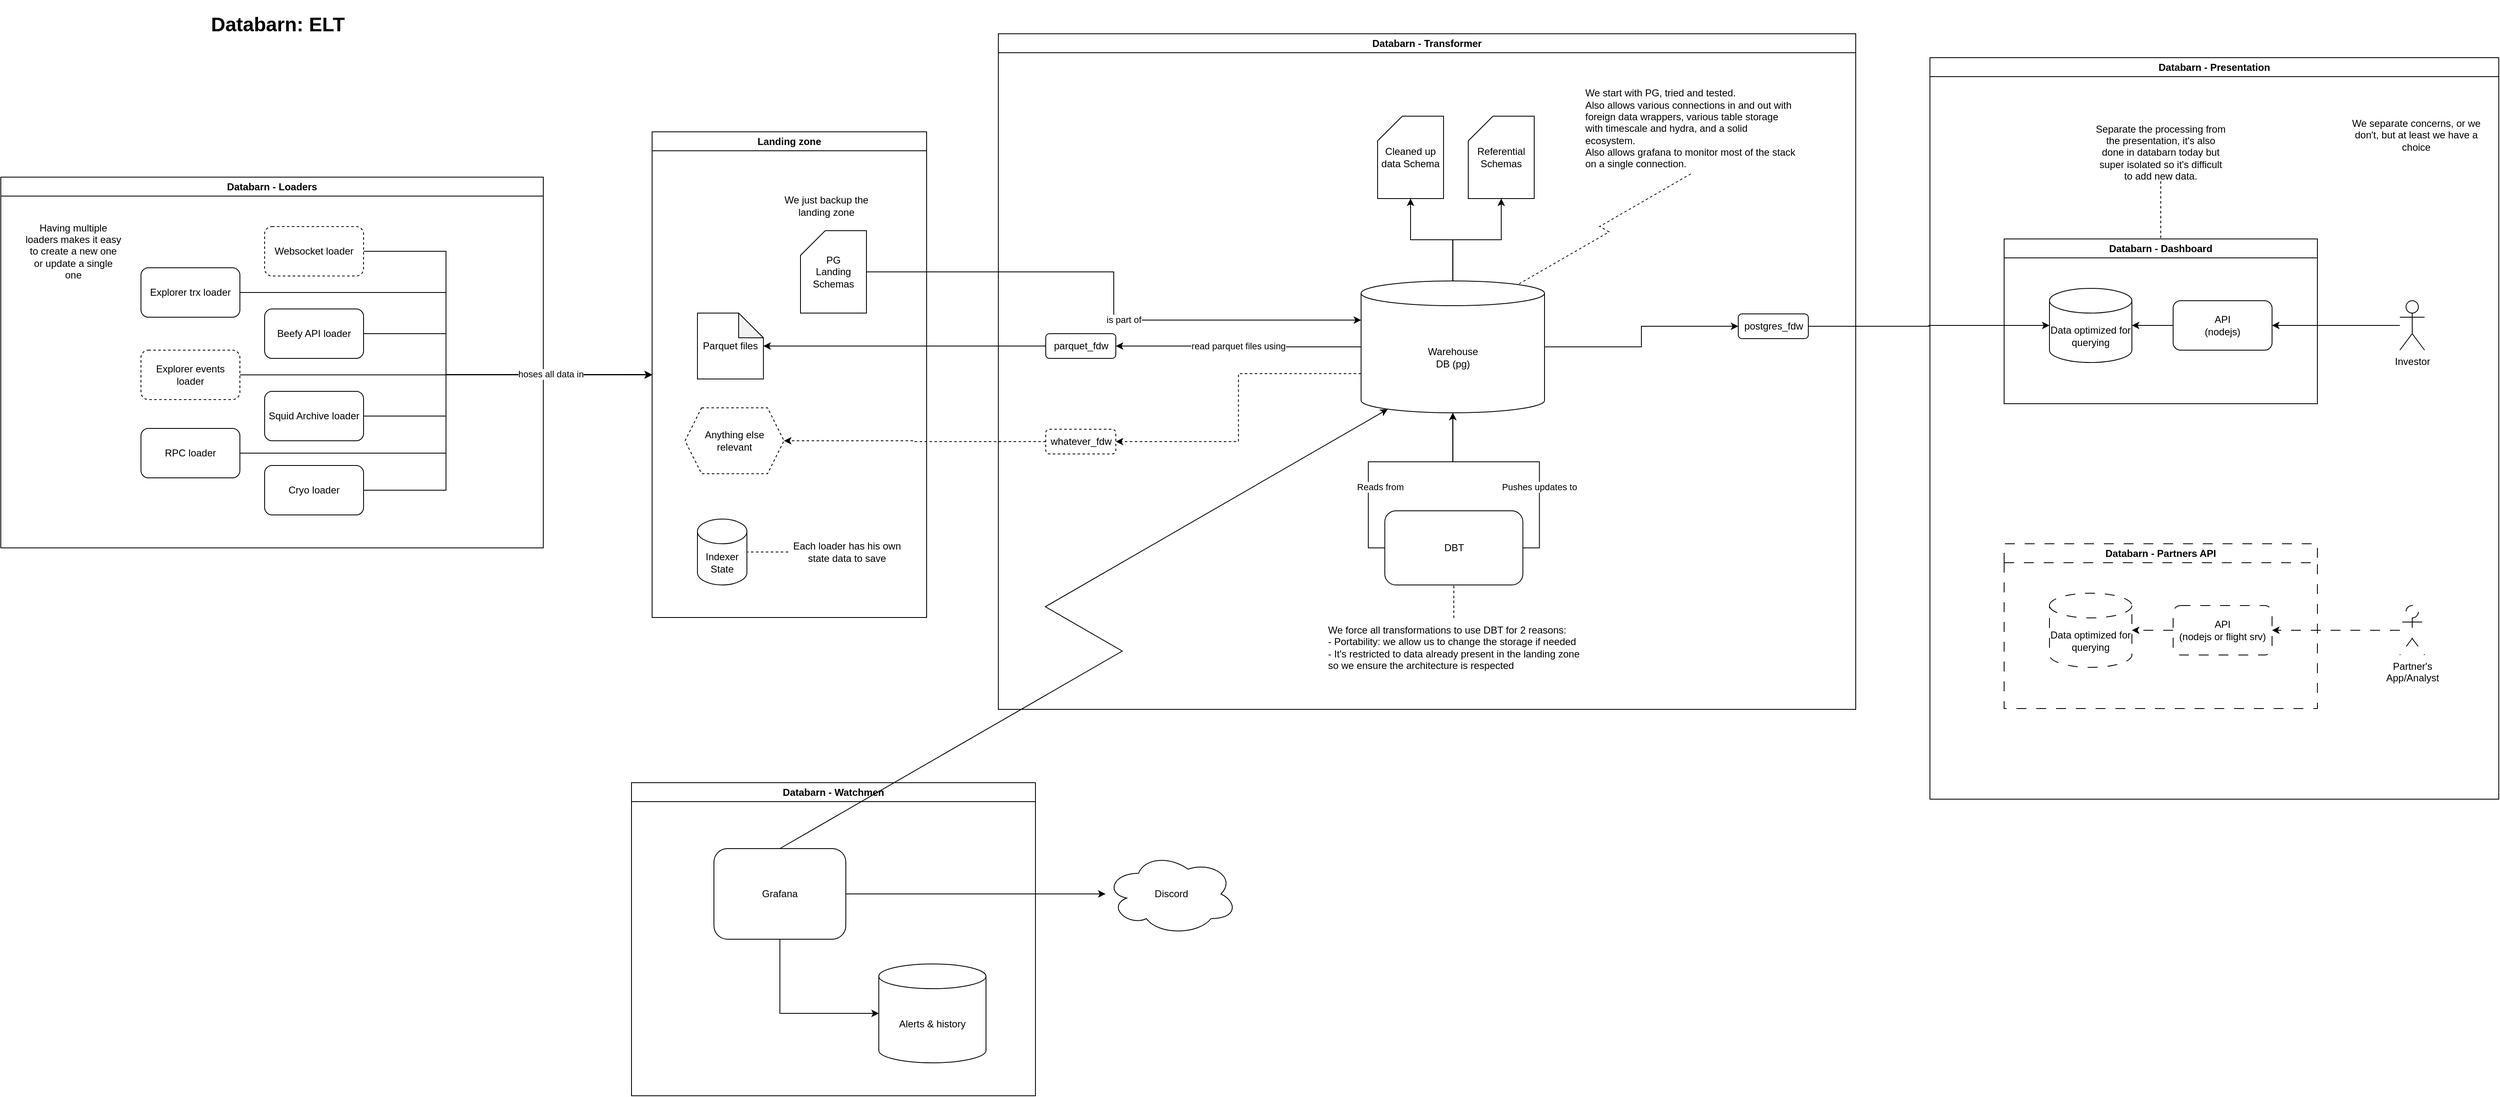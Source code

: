 <mxfile version="22.1.5" type="github" pages="2">
  <diagram id="RHRM-lToSc85SkSAnhGa" name="Simple ELT">
    <mxGraphModel dx="3820" dy="2549" grid="1" gridSize="10" guides="1" tooltips="1" connect="1" arrows="1" fold="1" page="1" pageScale="1" pageWidth="850" pageHeight="1100" math="0" shadow="0">
      <root>
        <mxCell id="0" />
        <mxCell id="1" parent="0" />
        <mxCell id="MGoUHBoFW_HpmF7n7G96-1" value="&lt;h1&gt;Databarn: ELT&lt;/h1&gt;" style="text;html=1;strokeColor=none;fillColor=none;spacing=5;spacingTop=-20;whiteSpace=wrap;overflow=hidden;rounded=0;" vertex="1" parent="1">
          <mxGeometry x="-940" y="-30" width="230" height="80" as="geometry" />
        </mxCell>
        <mxCell id="MGoUHBoFW_HpmF7n7G96-18" value="Databarn - Transformer" style="swimlane;whiteSpace=wrap;html=1;" vertex="1" parent="1">
          <mxGeometry x="20" y="1" width="1040" height="820" as="geometry" />
        </mxCell>
        <mxCell id="MGoUHBoFW_HpmF7n7G96-65" style="edgeStyle=orthogonalEdgeStyle;rounded=0;orthogonalLoop=1;jettySize=auto;html=1;entryX=0.5;entryY=1;entryDx=0;entryDy=0;entryPerimeter=0;exitX=0;exitY=0.5;exitDx=0;exitDy=0;" edge="1" parent="MGoUHBoFW_HpmF7n7G96-18" source="MGoUHBoFW_HpmF7n7G96-47" target="MGoUHBoFW_HpmF7n7G96-72">
          <mxGeometry relative="1" as="geometry">
            <mxPoint x="97.5" y="506" as="targetPoint" />
          </mxGeometry>
        </mxCell>
        <mxCell id="MGoUHBoFW_HpmF7n7G96-66" value="Reads from" style="edgeLabel;html=1;align=center;verticalAlign=middle;resizable=0;points=[];" vertex="1" connectable="0" parent="MGoUHBoFW_HpmF7n7G96-65">
          <mxGeometry x="0.06" y="1" relative="1" as="geometry">
            <mxPoint x="-14" y="31" as="offset" />
          </mxGeometry>
        </mxCell>
        <mxCell id="MGoUHBoFW_HpmF7n7G96-47" value="DBT" style="rounded=1;whiteSpace=wrap;html=1;" vertex="1" parent="MGoUHBoFW_HpmF7n7G96-18">
          <mxGeometry x="468.75" y="579" width="167.5" height="90" as="geometry" />
        </mxCell>
        <mxCell id="MGoUHBoFW_HpmF7n7G96-82" style="edgeStyle=orthogonalEdgeStyle;rounded=0;orthogonalLoop=1;jettySize=auto;html=1;" edge="1" parent="MGoUHBoFW_HpmF7n7G96-18" source="MGoUHBoFW_HpmF7n7G96-72" target="MGoUHBoFW_HpmF7n7G96-76">
          <mxGeometry relative="1" as="geometry" />
        </mxCell>
        <mxCell id="MGoUHBoFW_HpmF7n7G96-83" style="edgeStyle=orthogonalEdgeStyle;rounded=0;orthogonalLoop=1;jettySize=auto;html=1;" edge="1" parent="MGoUHBoFW_HpmF7n7G96-18" source="MGoUHBoFW_HpmF7n7G96-72" target="MGoUHBoFW_HpmF7n7G96-80">
          <mxGeometry relative="1" as="geometry" />
        </mxCell>
        <mxCell id="MGoUHBoFW_HpmF7n7G96-86" style="edgeStyle=orthogonalEdgeStyle;rounded=0;orthogonalLoop=1;jettySize=auto;html=1;entryX=1;entryY=0.5;entryDx=0;entryDy=0;dashed=1;exitX=0;exitY=0;exitDx=0;exitDy=112.5;exitPerimeter=0;" edge="1" parent="MGoUHBoFW_HpmF7n7G96-18" source="MGoUHBoFW_HpmF7n7G96-72" target="MGoUHBoFW_HpmF7n7G96-85">
          <mxGeometry relative="1" as="geometry" />
        </mxCell>
        <mxCell id="MGoUHBoFW_HpmF7n7G96-104" style="edgeStyle=orthogonalEdgeStyle;rounded=0;orthogonalLoop=1;jettySize=auto;html=1;" edge="1" parent="MGoUHBoFW_HpmF7n7G96-18" source="MGoUHBoFW_HpmF7n7G96-72" target="MGoUHBoFW_HpmF7n7G96-102">
          <mxGeometry relative="1" as="geometry" />
        </mxCell>
        <mxCell id="MGoUHBoFW_HpmF7n7G96-72" value="Warehouse&lt;br&gt;DB (pg)" style="shape=cylinder3;whiteSpace=wrap;html=1;boundedLbl=1;backgroundOutline=1;size=15;" vertex="1" parent="MGoUHBoFW_HpmF7n7G96-18">
          <mxGeometry x="440" y="300" width="222.5" height="160" as="geometry" />
        </mxCell>
        <mxCell id="MGoUHBoFW_HpmF7n7G96-76" value="Cleaned up data Schema" style="shape=card;whiteSpace=wrap;html=1;" vertex="1" parent="MGoUHBoFW_HpmF7n7G96-18">
          <mxGeometry x="460" y="100" width="80" height="100" as="geometry" />
        </mxCell>
        <mxCell id="MGoUHBoFW_HpmF7n7G96-63" style="edgeStyle=orthogonalEdgeStyle;rounded=0;orthogonalLoop=1;jettySize=auto;html=1;entryX=0.5;entryY=1;entryDx=0;entryDy=0;entryPerimeter=0;exitX=1;exitY=0.5;exitDx=0;exitDy=0;" edge="1" parent="MGoUHBoFW_HpmF7n7G96-18" source="MGoUHBoFW_HpmF7n7G96-47" target="MGoUHBoFW_HpmF7n7G96-72">
          <mxGeometry relative="1" as="geometry" />
        </mxCell>
        <mxCell id="MGoUHBoFW_HpmF7n7G96-64" value="Pushes updates to" style="edgeLabel;html=1;align=center;verticalAlign=middle;resizable=0;points=[];" vertex="1" connectable="0" parent="MGoUHBoFW_HpmF7n7G96-63">
          <mxGeometry x="-0.388" y="1" relative="1" as="geometry">
            <mxPoint y="-6" as="offset" />
          </mxGeometry>
        </mxCell>
        <mxCell id="MGoUHBoFW_HpmF7n7G96-80" value="Referential Schemas" style="shape=card;whiteSpace=wrap;html=1;" vertex="1" parent="MGoUHBoFW_HpmF7n7G96-18">
          <mxGeometry x="570" y="100" width="80" height="100" as="geometry" />
        </mxCell>
        <mxCell id="MGoUHBoFW_HpmF7n7G96-85" value="whatever_fdw" style="rounded=1;whiteSpace=wrap;html=1;dashed=1;" vertex="1" parent="MGoUHBoFW_HpmF7n7G96-18">
          <mxGeometry x="57.5" y="480" width="85" height="30" as="geometry" />
        </mxCell>
        <mxCell id="MGoUHBoFW_HpmF7n7G96-101" style="edgeStyle=orthogonalEdgeStyle;rounded=0;orthogonalLoop=1;jettySize=auto;html=1;dashed=1;endArrow=none;endFill=0;" edge="1" parent="MGoUHBoFW_HpmF7n7G96-18" source="MGoUHBoFW_HpmF7n7G96-100" target="MGoUHBoFW_HpmF7n7G96-47">
          <mxGeometry relative="1" as="geometry" />
        </mxCell>
        <mxCell id="MGoUHBoFW_HpmF7n7G96-100" value="&lt;div style=&quot;&quot;&gt;&lt;span style=&quot;background-color: initial;&quot;&gt;We force all transformations to use DBT for 2 reasons:&lt;/span&gt;&lt;/div&gt;- Portability: we allow us to change the storage if needed&lt;br&gt;&lt;div style=&quot;&quot;&gt;&lt;span style=&quot;background-color: initial;&quot;&gt;- It&#39;s restricted to data already present in the landing zone so we ensure the architecture is respected&lt;/span&gt;&lt;/div&gt;" style="text;html=1;strokeColor=none;fillColor=none;align=left;verticalAlign=middle;whiteSpace=wrap;rounded=0;" vertex="1" parent="MGoUHBoFW_HpmF7n7G96-18">
          <mxGeometry x="397.5" y="709" width="310" height="71" as="geometry" />
        </mxCell>
        <mxCell id="MGoUHBoFW_HpmF7n7G96-102" value="postgres_fdw" style="rounded=1;whiteSpace=wrap;html=1;" vertex="1" parent="MGoUHBoFW_HpmF7n7G96-18">
          <mxGeometry x="897.5" y="340" width="85" height="30" as="geometry" />
        </mxCell>
        <mxCell id="MGoUHBoFW_HpmF7n7G96-105" value="&lt;div style=&quot;&quot;&gt;We start with PG, tried and tested.&lt;/div&gt;&lt;div style=&quot;&quot;&gt;Also allows various connections in and out with foreign data wrappers, various table storage with timescale and hydra, and a solid ecosystem.&lt;/div&gt;&lt;div style=&quot;&quot;&gt;Also allows grafana to monitor most of the stack on a single connection.&lt;/div&gt;" style="text;html=1;strokeColor=none;fillColor=none;align=left;verticalAlign=middle;whiteSpace=wrap;rounded=0;" vertex="1" parent="MGoUHBoFW_HpmF7n7G96-18">
          <mxGeometry x="710" y="60" width="260" height="110" as="geometry" />
        </mxCell>
        <mxCell id="MGoUHBoFW_HpmF7n7G96-106" style="edgeStyle=isometricEdgeStyle;rounded=0;orthogonalLoop=1;jettySize=auto;html=1;exitX=0.5;exitY=1;exitDx=0;exitDy=0;entryX=0.855;entryY=0;entryDx=0;entryDy=4.35;entryPerimeter=0;dashed=1;endArrow=none;endFill=0;" edge="1" parent="MGoUHBoFW_HpmF7n7G96-18" source="MGoUHBoFW_HpmF7n7G96-105" target="MGoUHBoFW_HpmF7n7G96-72">
          <mxGeometry relative="1" as="geometry" />
        </mxCell>
        <mxCell id="MGoUHBoFW_HpmF7n7G96-37" style="edgeStyle=orthogonalEdgeStyle;rounded=0;orthogonalLoop=1;jettySize=auto;html=1;" edge="1" parent="1" source="MGoUHBoFW_HpmF7n7G96-43" target="MGoUHBoFW_HpmF7n7G96-67">
          <mxGeometry relative="1" as="geometry">
            <mxPoint x="-298" y="339" as="sourcePoint" />
            <mxPoint x="100" y="341" as="targetPoint" />
            <Array as="points">
              <mxPoint x="-650" y="365" />
              <mxPoint x="-650" y="415" />
            </Array>
          </mxGeometry>
        </mxCell>
        <mxCell id="MGoUHBoFW_HpmF7n7G96-20" value="Databarn - Loaders" style="swimlane;whiteSpace=wrap;html=1;" vertex="1" parent="1">
          <mxGeometry x="-1190" y="175" width="658" height="450" as="geometry" />
        </mxCell>
        <mxCell id="MGoUHBoFW_HpmF7n7G96-21" value="Websocket loader" style="rounded=1;whiteSpace=wrap;html=1;dashed=1;" vertex="1" parent="MGoUHBoFW_HpmF7n7G96-20">
          <mxGeometry x="320" y="60" width="120" height="60" as="geometry" />
        </mxCell>
        <mxCell id="MGoUHBoFW_HpmF7n7G96-23" value="Squid Archive loader" style="rounded=1;whiteSpace=wrap;html=1;" vertex="1" parent="MGoUHBoFW_HpmF7n7G96-20">
          <mxGeometry x="320" y="260" width="120" height="60" as="geometry" />
        </mxCell>
        <mxCell id="MGoUHBoFW_HpmF7n7G96-24" value="Explorer events loader" style="rounded=1;whiteSpace=wrap;html=1;dashed=1;" vertex="1" parent="MGoUHBoFW_HpmF7n7G96-20">
          <mxGeometry x="170" y="210" width="120" height="60" as="geometry" />
        </mxCell>
        <mxCell id="MGoUHBoFW_HpmF7n7G96-25" value="Explorer trx loader" style="rounded=1;whiteSpace=wrap;html=1;" vertex="1" parent="MGoUHBoFW_HpmF7n7G96-20">
          <mxGeometry x="170" y="110" width="120" height="60" as="geometry" />
        </mxCell>
        <mxCell id="MGoUHBoFW_HpmF7n7G96-27" value="RPC loader" style="rounded=1;whiteSpace=wrap;html=1;" vertex="1" parent="MGoUHBoFW_HpmF7n7G96-20">
          <mxGeometry x="170" y="305" width="120" height="60" as="geometry" />
        </mxCell>
        <mxCell id="MGoUHBoFW_HpmF7n7G96-90" value="Having multiple loaders makes it easy to create a new one or update a single one" style="text;html=1;strokeColor=none;fillColor=none;align=center;verticalAlign=middle;whiteSpace=wrap;rounded=0;" vertex="1" parent="MGoUHBoFW_HpmF7n7G96-20">
          <mxGeometry x="28" y="42.5" width="120" height="95" as="geometry" />
        </mxCell>
        <mxCell id="MGoUHBoFW_HpmF7n7G96-43" value="Beefy API loader" style="rounded=1;whiteSpace=wrap;html=1;" vertex="1" parent="MGoUHBoFW_HpmF7n7G96-20">
          <mxGeometry x="320" y="160" width="120" height="60" as="geometry" />
        </mxCell>
        <mxCell id="MGoUHBoFW_HpmF7n7G96-91" value="Cryo loader" style="rounded=1;whiteSpace=wrap;html=1;" vertex="1" parent="MGoUHBoFW_HpmF7n7G96-20">
          <mxGeometry x="320" y="350" width="120" height="60" as="geometry" />
        </mxCell>
        <mxCell id="MGoUHBoFW_HpmF7n7G96-39" style="edgeStyle=orthogonalEdgeStyle;rounded=0;orthogonalLoop=1;jettySize=auto;html=1;" edge="1" parent="1" source="MGoUHBoFW_HpmF7n7G96-21" target="MGoUHBoFW_HpmF7n7G96-67">
          <mxGeometry relative="1" as="geometry">
            <mxPoint x="100" y="341" as="targetPoint" />
            <Array as="points">
              <mxPoint x="-650" y="265" />
              <mxPoint x="-650" y="415" />
            </Array>
          </mxGeometry>
        </mxCell>
        <mxCell id="MGoUHBoFW_HpmF7n7G96-40" style="edgeStyle=orthogonalEdgeStyle;rounded=0;orthogonalLoop=1;jettySize=auto;html=1;" edge="1" parent="1" source="MGoUHBoFW_HpmF7n7G96-23" target="MGoUHBoFW_HpmF7n7G96-67">
          <mxGeometry relative="1" as="geometry">
            <mxPoint x="100" y="341" as="targetPoint" />
            <Array as="points">
              <mxPoint x="-650" y="465" />
              <mxPoint x="-650" y="415" />
            </Array>
          </mxGeometry>
        </mxCell>
        <mxCell id="MGoUHBoFW_HpmF7n7G96-41" style="edgeStyle=orthogonalEdgeStyle;rounded=0;orthogonalLoop=1;jettySize=auto;html=1;" edge="1" parent="1" source="MGoUHBoFW_HpmF7n7G96-24" target="MGoUHBoFW_HpmF7n7G96-67">
          <mxGeometry relative="1" as="geometry">
            <mxPoint x="100" y="341" as="targetPoint" />
          </mxGeometry>
        </mxCell>
        <mxCell id="MGoUHBoFW_HpmF7n7G96-42" style="edgeStyle=orthogonalEdgeStyle;rounded=0;orthogonalLoop=1;jettySize=auto;html=1;" edge="1" parent="1" source="MGoUHBoFW_HpmF7n7G96-27" target="MGoUHBoFW_HpmF7n7G96-67">
          <mxGeometry relative="1" as="geometry">
            <mxPoint x="100" y="341" as="targetPoint" />
          </mxGeometry>
        </mxCell>
        <mxCell id="MGoUHBoFW_HpmF7n7G96-44" style="edgeStyle=orthogonalEdgeStyle;rounded=0;orthogonalLoop=1;jettySize=auto;html=1;" edge="1" parent="1" source="MGoUHBoFW_HpmF7n7G96-25" target="MGoUHBoFW_HpmF7n7G96-67">
          <mxGeometry relative="1" as="geometry">
            <mxPoint x="100" y="341" as="targetPoint" />
          </mxGeometry>
        </mxCell>
        <mxCell id="MGoUHBoFW_HpmF7n7G96-60" value="Databarn - Presentation" style="swimlane;whiteSpace=wrap;html=1;" vertex="1" parent="1">
          <mxGeometry x="1150" y="30" width="690" height="900" as="geometry" />
        </mxCell>
        <mxCell id="MGoUHBoFW_HpmF7n7G96-3" value="Databarn - Dashboard" style="swimlane;whiteSpace=wrap;html=1;" vertex="1" parent="MGoUHBoFW_HpmF7n7G96-60">
          <mxGeometry x="90" y="220" width="380" height="200" as="geometry" />
        </mxCell>
        <mxCell id="MGoUHBoFW_HpmF7n7G96-2" value="Data optimized for querying" style="shape=cylinder3;whiteSpace=wrap;html=1;boundedLbl=1;backgroundOutline=1;size=15;" vertex="1" parent="MGoUHBoFW_HpmF7n7G96-3">
          <mxGeometry x="55" y="60" width="100" height="90" as="geometry" />
        </mxCell>
        <mxCell id="MGoUHBoFW_HpmF7n7G96-4" value="API&lt;br&gt;(nodejs)" style="rounded=1;whiteSpace=wrap;html=1;" vertex="1" parent="MGoUHBoFW_HpmF7n7G96-3">
          <mxGeometry x="205" y="75" width="120" height="60" as="geometry" />
        </mxCell>
        <mxCell id="MGoUHBoFW_HpmF7n7G96-6" style="edgeStyle=orthogonalEdgeStyle;rounded=0;orthogonalLoop=1;jettySize=auto;html=1;exitX=0;exitY=0.5;exitDx=0;exitDy=0;entryX=1;entryY=0.5;entryDx=0;entryDy=0;entryPerimeter=0;" edge="1" parent="MGoUHBoFW_HpmF7n7G96-3" source="MGoUHBoFW_HpmF7n7G96-4" target="MGoUHBoFW_HpmF7n7G96-2">
          <mxGeometry relative="1" as="geometry" />
        </mxCell>
        <mxCell id="MGoUHBoFW_HpmF7n7G96-9" style="edgeStyle=orthogonalEdgeStyle;rounded=0;orthogonalLoop=1;jettySize=auto;html=1;" edge="1" parent="MGoUHBoFW_HpmF7n7G96-60" source="MGoUHBoFW_HpmF7n7G96-5" target="MGoUHBoFW_HpmF7n7G96-4">
          <mxGeometry relative="1" as="geometry" />
        </mxCell>
        <mxCell id="MGoUHBoFW_HpmF7n7G96-5" value="Investor" style="shape=umlActor;verticalLabelPosition=bottom;verticalAlign=top;html=1;outlineConnect=0;" vertex="1" parent="MGoUHBoFW_HpmF7n7G96-60">
          <mxGeometry x="570" y="295" width="30" height="60" as="geometry" />
        </mxCell>
        <mxCell id="MGoUHBoFW_HpmF7n7G96-33" style="edgeStyle=orthogonalEdgeStyle;rounded=0;orthogonalLoop=1;jettySize=auto;html=1;dashed=1;endArrow=none;endFill=0;" edge="1" parent="MGoUHBoFW_HpmF7n7G96-60" source="MGoUHBoFW_HpmF7n7G96-32" target="MGoUHBoFW_HpmF7n7G96-3">
          <mxGeometry relative="1" as="geometry" />
        </mxCell>
        <mxCell id="MGoUHBoFW_HpmF7n7G96-32" value="Separate the processing from the presentation, it&#39;s also done in databarn today but super isolated so it&#39;s difficult to add new data." style="text;html=1;strokeColor=none;fillColor=none;align=center;verticalAlign=middle;whiteSpace=wrap;rounded=0;" vertex="1" parent="MGoUHBoFW_HpmF7n7G96-60">
          <mxGeometry x="200" y="80" width="160" height="70" as="geometry" />
        </mxCell>
        <mxCell id="MGoUHBoFW_HpmF7n7G96-52" value="Databarn - Partners API" style="swimlane;whiteSpace=wrap;html=1;dashed=1;dashPattern=12 12;" vertex="1" parent="MGoUHBoFW_HpmF7n7G96-60">
          <mxGeometry x="90" y="590" width="380" height="200" as="geometry" />
        </mxCell>
        <mxCell id="MGoUHBoFW_HpmF7n7G96-53" value="Data optimized for querying" style="shape=cylinder3;whiteSpace=wrap;html=1;boundedLbl=1;backgroundOutline=1;size=15;dashed=1;dashPattern=12 12;" vertex="1" parent="MGoUHBoFW_HpmF7n7G96-52">
          <mxGeometry x="55" y="60" width="100" height="90" as="geometry" />
        </mxCell>
        <mxCell id="MGoUHBoFW_HpmF7n7G96-54" value="API&lt;br&gt;(nodejs or flight srv)" style="rounded=1;whiteSpace=wrap;html=1;dashed=1;dashPattern=12 12;" vertex="1" parent="MGoUHBoFW_HpmF7n7G96-52">
          <mxGeometry x="205" y="75" width="120" height="60" as="geometry" />
        </mxCell>
        <mxCell id="MGoUHBoFW_HpmF7n7G96-55" style="edgeStyle=orthogonalEdgeStyle;rounded=0;orthogonalLoop=1;jettySize=auto;html=1;exitX=0;exitY=0.5;exitDx=0;exitDy=0;entryX=1;entryY=0.5;entryDx=0;entryDy=0;entryPerimeter=0;dashed=1;dashPattern=12 12;" edge="1" parent="MGoUHBoFW_HpmF7n7G96-52" source="MGoUHBoFW_HpmF7n7G96-54" target="MGoUHBoFW_HpmF7n7G96-53">
          <mxGeometry relative="1" as="geometry" />
        </mxCell>
        <mxCell id="MGoUHBoFW_HpmF7n7G96-56" style="edgeStyle=orthogonalEdgeStyle;rounded=0;orthogonalLoop=1;jettySize=auto;html=1;dashed=1;dashPattern=12 12;" edge="1" parent="MGoUHBoFW_HpmF7n7G96-60" source="MGoUHBoFW_HpmF7n7G96-57" target="MGoUHBoFW_HpmF7n7G96-54">
          <mxGeometry relative="1" as="geometry" />
        </mxCell>
        <mxCell id="MGoUHBoFW_HpmF7n7G96-57" value="Partner&#39;s&lt;br&gt;App/Analyst" style="shape=umlActor;verticalLabelPosition=bottom;verticalAlign=top;html=1;outlineConnect=0;dashed=1;dashPattern=12 12;" vertex="1" parent="MGoUHBoFW_HpmF7n7G96-60">
          <mxGeometry x="570" y="665" width="30" height="60" as="geometry" />
        </mxCell>
        <mxCell id="MGoUHBoFW_HpmF7n7G96-97" value="We separate concerns, or we don&#39;t, but at least we have a choice" style="text;html=1;strokeColor=none;fillColor=none;align=center;verticalAlign=middle;whiteSpace=wrap;rounded=0;" vertex="1" parent="MGoUHBoFW_HpmF7n7G96-60">
          <mxGeometry x="510" y="59" width="160" height="70" as="geometry" />
        </mxCell>
        <mxCell id="MGoUHBoFW_HpmF7n7G96-92" style="edgeStyle=orthogonalEdgeStyle;rounded=0;orthogonalLoop=1;jettySize=auto;html=1;entryX=0;entryY=0.5;entryDx=0;entryDy=0;" edge="1" parent="1" source="MGoUHBoFW_HpmF7n7G96-91" target="MGoUHBoFW_HpmF7n7G96-67">
          <mxGeometry relative="1" as="geometry">
            <Array as="points">
              <mxPoint x="-650" y="555" />
              <mxPoint x="-650" y="415" />
            </Array>
          </mxGeometry>
        </mxCell>
        <mxCell id="MGoUHBoFW_HpmF7n7G96-94" value="hoses all data in" style="edgeLabel;html=1;align=center;verticalAlign=middle;resizable=0;points=[];" vertex="1" connectable="0" parent="MGoUHBoFW_HpmF7n7G96-92">
          <mxGeometry x="0.498" relative="1" as="geometry">
            <mxPoint y="-1" as="offset" />
          </mxGeometry>
        </mxCell>
        <mxCell id="MGoUHBoFW_HpmF7n7G96-67" value="Landing zone" style="swimlane;whiteSpace=wrap;html=1;" vertex="1" parent="1">
          <mxGeometry x="-400" y="120" width="333" height="589.5" as="geometry" />
        </mxCell>
        <mxCell id="MGoUHBoFW_HpmF7n7G96-69" value="Parquet files" style="shape=note;whiteSpace=wrap;html=1;backgroundOutline=1;darkOpacity=0.05;" vertex="1" parent="MGoUHBoFW_HpmF7n7G96-67">
          <mxGeometry x="55" y="220" width="80" height="80" as="geometry" />
        </mxCell>
        <mxCell id="MGoUHBoFW_HpmF7n7G96-75" value="PG&lt;br&gt;Landing Schemas" style="shape=card;whiteSpace=wrap;html=1;" vertex="1" parent="MGoUHBoFW_HpmF7n7G96-67">
          <mxGeometry x="180" y="120" width="80" height="100" as="geometry" />
        </mxCell>
        <mxCell id="MGoUHBoFW_HpmF7n7G96-84" value="Anything else relevant" style="shape=hexagon;perimeter=hexagonPerimeter2;whiteSpace=wrap;html=1;fixedSize=1;dashed=1;" vertex="1" parent="MGoUHBoFW_HpmF7n7G96-67">
          <mxGeometry x="40" y="335" width="120" height="80" as="geometry" />
        </mxCell>
        <mxCell id="MGoUHBoFW_HpmF7n7G96-88" value="Indexer State" style="shape=cylinder3;whiteSpace=wrap;html=1;boundedLbl=1;backgroundOutline=1;size=15;" vertex="1" parent="MGoUHBoFW_HpmF7n7G96-67">
          <mxGeometry x="55" y="470" width="60" height="80" as="geometry" />
        </mxCell>
        <mxCell id="MGoUHBoFW_HpmF7n7G96-28" value="Each loader has his own state data to save" style="text;html=1;strokeColor=none;fillColor=none;align=center;verticalAlign=middle;whiteSpace=wrap;rounded=0;" vertex="1" parent="MGoUHBoFW_HpmF7n7G96-67">
          <mxGeometry x="165" y="480" width="143" height="60" as="geometry" />
        </mxCell>
        <mxCell id="MGoUHBoFW_HpmF7n7G96-89" style="edgeStyle=orthogonalEdgeStyle;rounded=0;orthogonalLoop=1;jettySize=auto;html=1;strokeColor=default;dashed=1;endArrow=none;endFill=0;" edge="1" parent="MGoUHBoFW_HpmF7n7G96-67" source="MGoUHBoFW_HpmF7n7G96-28" target="MGoUHBoFW_HpmF7n7G96-88">
          <mxGeometry relative="1" as="geometry" />
        </mxCell>
        <mxCell id="MGoUHBoFW_HpmF7n7G96-98" value="We just backup the landing zone" style="text;html=1;strokeColor=none;fillColor=none;align=center;verticalAlign=middle;whiteSpace=wrap;rounded=0;" vertex="1" parent="MGoUHBoFW_HpmF7n7G96-67">
          <mxGeometry x="140" y="60" width="143" height="60" as="geometry" />
        </mxCell>
        <mxCell id="MGoUHBoFW_HpmF7n7G96-78" style="edgeStyle=orthogonalEdgeStyle;rounded=0;orthogonalLoop=1;jettySize=auto;html=1;" edge="1" parent="1" source="MGoUHBoFW_HpmF7n7G96-77" target="MGoUHBoFW_HpmF7n7G96-69">
          <mxGeometry relative="1" as="geometry" />
        </mxCell>
        <mxCell id="MGoUHBoFW_HpmF7n7G96-73" style="edgeStyle=orthogonalEdgeStyle;rounded=0;orthogonalLoop=1;jettySize=auto;html=1;entryX=0;entryY=0;entryDx=0;entryDy=47.5;entryPerimeter=0;" edge="1" parent="1" source="MGoUHBoFW_HpmF7n7G96-75" target="MGoUHBoFW_HpmF7n7G96-72">
          <mxGeometry relative="1" as="geometry">
            <mxPoint x="190" y="230" as="sourcePoint" />
          </mxGeometry>
        </mxCell>
        <mxCell id="MGoUHBoFW_HpmF7n7G96-74" value="is part of" style="edgeLabel;html=1;align=center;verticalAlign=middle;resizable=0;points=[];" vertex="1" connectable="0" parent="MGoUHBoFW_HpmF7n7G96-73">
          <mxGeometry x="0.126" y="-2" relative="1" as="geometry">
            <mxPoint y="-3" as="offset" />
          </mxGeometry>
        </mxCell>
        <mxCell id="MGoUHBoFW_HpmF7n7G96-87" style="edgeStyle=orthogonalEdgeStyle;rounded=0;orthogonalLoop=1;jettySize=auto;html=1;dashed=1;" edge="1" parent="1" source="MGoUHBoFW_HpmF7n7G96-85" target="MGoUHBoFW_HpmF7n7G96-84">
          <mxGeometry relative="1" as="geometry" />
        </mxCell>
        <mxCell id="MGoUHBoFW_HpmF7n7G96-103" style="edgeStyle=orthogonalEdgeStyle;rounded=0;orthogonalLoop=1;jettySize=auto;html=1;" edge="1" parent="1" source="MGoUHBoFW_HpmF7n7G96-102" target="MGoUHBoFW_HpmF7n7G96-2">
          <mxGeometry relative="1" as="geometry" />
        </mxCell>
        <mxCell id="MGoUHBoFW_HpmF7n7G96-77" value="parquet_fdw" style="rounded=1;whiteSpace=wrap;html=1;" vertex="1" parent="1">
          <mxGeometry x="77.5" y="365" width="85" height="30" as="geometry" />
        </mxCell>
        <mxCell id="MGoUHBoFW_HpmF7n7G96-79" value="read parquet files using" style="edgeStyle=orthogonalEdgeStyle;rounded=0;orthogonalLoop=1;jettySize=auto;html=1;entryX=1;entryY=0.5;entryDx=0;entryDy=0;exitX=0;exitY=0.5;exitDx=0;exitDy=0;exitPerimeter=0;" edge="1" parent="1" source="MGoUHBoFW_HpmF7n7G96-72" target="MGoUHBoFW_HpmF7n7G96-77">
          <mxGeometry relative="1" as="geometry">
            <mxPoint x="310" y="290" as="sourcePoint" />
          </mxGeometry>
        </mxCell>
        <mxCell id="MGoUHBoFW_HpmF7n7G96-111" value="Databarn - Watchmen" style="swimlane;whiteSpace=wrap;html=1;" vertex="1" parent="1">
          <mxGeometry x="-425" y="910" width="490" height="380" as="geometry" />
        </mxCell>
        <mxCell id="MGoUHBoFW_HpmF7n7G96-112" value="Alerts &amp;amp; history" style="shape=cylinder3;whiteSpace=wrap;html=1;boundedLbl=1;backgroundOutline=1;size=15;" vertex="1" parent="MGoUHBoFW_HpmF7n7G96-111">
          <mxGeometry x="300" y="220" width="130" height="120" as="geometry" />
        </mxCell>
        <mxCell id="MGoUHBoFW_HpmF7n7G96-113" value="Grafana" style="rounded=1;whiteSpace=wrap;html=1;" vertex="1" parent="MGoUHBoFW_HpmF7n7G96-111">
          <mxGeometry x="100" y="80" width="160" height="110" as="geometry" />
        </mxCell>
        <mxCell id="MGoUHBoFW_HpmF7n7G96-114" style="edgeStyle=orthogonalEdgeStyle;rounded=0;orthogonalLoop=1;jettySize=auto;html=1;entryX=0;entryY=0.5;entryDx=0;entryDy=0;entryPerimeter=0;exitX=0.5;exitY=1;exitDx=0;exitDy=0;" edge="1" parent="MGoUHBoFW_HpmF7n7G96-111" source="MGoUHBoFW_HpmF7n7G96-113" target="MGoUHBoFW_HpmF7n7G96-112">
          <mxGeometry relative="1" as="geometry" />
        </mxCell>
        <mxCell id="MGoUHBoFW_HpmF7n7G96-115" style="edgeStyle=isometricEdgeStyle;rounded=0;orthogonalLoop=1;jettySize=auto;html=1;entryX=0.145;entryY=1;entryDx=0;entryDy=-4.35;entryPerimeter=0;exitX=0.5;exitY=0;exitDx=0;exitDy=0;" edge="1" parent="1" source="MGoUHBoFW_HpmF7n7G96-113" target="MGoUHBoFW_HpmF7n7G96-72">
          <mxGeometry relative="1" as="geometry" />
        </mxCell>
        <mxCell id="MGoUHBoFW_HpmF7n7G96-116" value="Discord" style="ellipse;shape=cloud;whiteSpace=wrap;html=1;" vertex="1" parent="1">
          <mxGeometry x="150" y="995" width="160" height="100" as="geometry" />
        </mxCell>
        <mxCell id="MGoUHBoFW_HpmF7n7G96-117" style="edgeStyle=orthogonalEdgeStyle;rounded=0;orthogonalLoop=1;jettySize=auto;html=1;" edge="1" parent="1" source="MGoUHBoFW_HpmF7n7G96-113" target="MGoUHBoFW_HpmF7n7G96-116">
          <mxGeometry relative="1" as="geometry" />
        </mxCell>
      </root>
    </mxGraphModel>
  </diagram>
  <diagram name="overkill-streaming-design" id="d61cFQMUThN0K3jyABDj">
    <mxGraphModel dx="3576" dy="2963" grid="1" gridSize="10" guides="1" tooltips="1" connect="1" arrows="1" fold="1" page="1" pageScale="1" pageWidth="850" pageHeight="1100" math="0" shadow="0">
      <root>
        <mxCell id="0" />
        <mxCell id="1" parent="0" />
        <mxCell id="mptU31HQFR-m2cuub4Bu-2" value="explorer call" style="rounded=0;whiteSpace=wrap;html=1;fontSize=12;glass=0;strokeWidth=1;shadow=0;fillColor=#ffe6cc;strokeColor=#d79b00;" parent="1" vertex="1">
          <mxGeometry x="270" y="-320" width="120" height="32.2" as="geometry" />
        </mxCell>
        <mxCell id="mptU31HQFR-m2cuub4Bu-3" value="rpc call" style="rounded=0;whiteSpace=wrap;html=1;fontSize=12;glass=0;strokeWidth=1;shadow=0;fillColor=#dae8fc;strokeColor=#6c8ebf;" parent="1" vertex="1">
          <mxGeometry x="270" y="-280" width="108.12" height="32.2" as="geometry" />
        </mxCell>
        <mxCell id="mptU31HQFR-m2cuub4Bu-4" value="git call" style="rounded=0;whiteSpace=wrap;html=1;fontSize=12;glass=0;strokeWidth=1;shadow=0;fillColor=#d5e8d4;strokeColor=#82b366;" parent="1" vertex="1">
          <mxGeometry x="270" y="-360" width="108.12" height="32.2" as="geometry" />
        </mxCell>
        <mxCell id="mptU31HQFR-m2cuub4Bu-5" value="db call" style="rounded=0;whiteSpace=wrap;html=1;fontSize=12;glass=0;strokeWidth=1;shadow=0;fillColor=#e1d5e7;strokeColor=#9673a6;" parent="1" vertex="1">
          <mxGeometry x="270" y="-240" width="108.12" height="32.2" as="geometry" />
        </mxCell>
        <mxCell id="mptU31HQFR-m2cuub4Bu-6" value="beefy api call" style="rounded=0;whiteSpace=wrap;html=1;fontSize=12;glass=0;strokeWidth=1;shadow=0;fillColor=#f8cecc;strokeColor=#b85450;" parent="1" vertex="1">
          <mxGeometry x="270" y="-200" width="120" height="32.2" as="geometry" />
        </mxCell>
        <mxCell id="mptU31HQFR-m2cuub4Bu-7" value="thegraph call" style="rounded=0;whiteSpace=wrap;html=1;fontSize=12;glass=0;strokeWidth=1;shadow=0;fillColor=#fff2cc;strokeColor=#d6b656;" parent="1" vertex="1">
          <mxGeometry x="270" y="-158.5" width="120" height="32.2" as="geometry" />
        </mxCell>
        <mxCell id="mptU31HQFR-m2cuub4Bu-27" value="Archive every raw data source" style="swimlane;whiteSpace=wrap;html=1;" parent="1" vertex="1">
          <mxGeometry x="80" y="210" width="1380" height="530" as="geometry">
            <mxRectangle x="380" y="-230" width="80" height="30" as="alternateBounds" />
          </mxGeometry>
        </mxCell>
        <mxCell id="mptU31HQFR-m2cuub4Bu-36" style="edgeStyle=orthogonalEdgeStyle;rounded=0;orthogonalLoop=1;jettySize=auto;html=1;exitX=1;exitY=0.5;exitDx=0;exitDy=0;entryX=0;entryY=0.5;entryDx=0;entryDy=0;jumpStyle=arc;jumpSize=12;" parent="mptU31HQFR-m2cuub4Bu-27" edge="1">
          <mxGeometry relative="1" as="geometry">
            <mxPoint x="250" y="358" as="targetPoint" />
            <mxPoint x="150" y="297.75" as="sourcePoint" />
          </mxGeometry>
        </mxCell>
        <mxCell id="mptU31HQFR-m2cuub4Bu-37" style="edgeStyle=orthogonalEdgeStyle;rounded=0;orthogonalLoop=1;jettySize=auto;html=1;exitX=1;exitY=0.5;exitDx=0;exitDy=0;jumpStyle=arc;jumpSize=12;" parent="mptU31HQFR-m2cuub4Bu-27" edge="1">
          <mxGeometry relative="1" as="geometry">
            <mxPoint x="310" y="298.25" as="sourcePoint" />
          </mxGeometry>
        </mxCell>
        <mxCell id="mptU31HQFR-m2cuub4Bu-38" style="edgeStyle=orthogonalEdgeStyle;rounded=0;orthogonalLoop=1;jettySize=auto;html=1;exitX=1;exitY=0.5;exitDx=0;exitDy=0;exitPerimeter=0;jumpStyle=arc;jumpSize=12;" parent="mptU31HQFR-m2cuub4Bu-27" edge="1">
          <mxGeometry relative="1" as="geometry">
            <mxPoint x="470" y="298.25" as="sourcePoint" />
          </mxGeometry>
        </mxCell>
        <mxCell id="mptU31HQFR-m2cuub4Bu-11" value="Any raw source" style="rounded=0;whiteSpace=wrap;html=1;" parent="mptU31HQFR-m2cuub4Bu-27" vertex="1">
          <mxGeometry x="90" y="322.2" width="120" height="60" as="geometry" />
        </mxCell>
        <mxCell id="mptU31HQFR-m2cuub4Bu-17" value="raw data stream" style="shape=cylinder3;whiteSpace=wrap;html=1;boundedLbl=1;backgroundOutline=1;size=8.5;rotation=90;fillColor=#d5e8d4;horizontal=0;strokeColor=#82b366;" parent="mptU31HQFR-m2cuub4Bu-27" vertex="1">
          <mxGeometry x="390" y="237.2" width="30" height="230" as="geometry" />
        </mxCell>
        <mxCell id="mptU31HQFR-m2cuub4Bu-18" style="edgeStyle=orthogonalEdgeStyle;rounded=0;orthogonalLoop=1;jettySize=auto;html=1;exitX=1;exitY=0.5;exitDx=0;exitDy=0;entryX=0.5;entryY=1;entryDx=0;entryDy=0;entryPerimeter=0;" parent="mptU31HQFR-m2cuub4Bu-27" source="mptU31HQFR-m2cuub4Bu-11" target="mptU31HQFR-m2cuub4Bu-17" edge="1">
          <mxGeometry relative="1" as="geometry" />
        </mxCell>
        <mxCell id="mptU31HQFR-m2cuub4Bu-19" value="Raw data archives" style="shape=cylinder3;whiteSpace=wrap;html=1;boundedLbl=1;backgroundOutline=1;size=15;" parent="mptU31HQFR-m2cuub4Bu-27" vertex="1">
          <mxGeometry x="705" y="136.1" width="120" height="113.9" as="geometry" />
        </mxCell>
        <mxCell id="mptU31HQFR-m2cuub4Bu-22" style="edgeStyle=orthogonalEdgeStyle;rounded=0;orthogonalLoop=1;jettySize=auto;html=1;exitX=0.5;exitY=0;exitDx=0;exitDy=0;exitPerimeter=0;entryX=0;entryY=0.5;entryDx=0;entryDy=0;entryPerimeter=0;curved=1;" parent="mptU31HQFR-m2cuub4Bu-27" source="mptU31HQFR-m2cuub4Bu-17" target="mptU31HQFR-m2cuub4Bu-19" edge="1">
          <mxGeometry relative="1" as="geometry" />
        </mxCell>
        <mxCell id="mptU31HQFR-m2cuub4Bu-24" value="Further processing" style="rounded=1;whiteSpace=wrap;html=1;" parent="mptU31HQFR-m2cuub4Bu-27" vertex="1">
          <mxGeometry x="705" y="322.2" width="120" height="60" as="geometry" />
        </mxCell>
        <mxCell id="mptU31HQFR-m2cuub4Bu-23" style="edgeStyle=orthogonalEdgeStyle;rounded=0;orthogonalLoop=1;jettySize=auto;html=1;exitX=0.5;exitY=0;exitDx=0;exitDy=0;exitPerimeter=0;entryX=0;entryY=0.5;entryDx=0;entryDy=0;" parent="mptU31HQFR-m2cuub4Bu-27" source="mptU31HQFR-m2cuub4Bu-17" target="mptU31HQFR-m2cuub4Bu-24" edge="1">
          <mxGeometry relative="1" as="geometry">
            <mxPoint x="685" y="352" as="targetPoint" />
          </mxGeometry>
        </mxCell>
        <mxCell id="mptU31HQFR-m2cuub4Bu-25" value="Probably some parquet files" style="text;html=1;strokeColor=none;fillColor=none;align=center;verticalAlign=middle;whiteSpace=wrap;rounded=0;" parent="mptU31HQFR-m2cuub4Bu-27" vertex="1">
          <mxGeometry x="625" y="70" width="90" height="30" as="geometry" />
        </mxCell>
        <mxCell id="mptU31HQFR-m2cuub4Bu-26" style="edgeStyle=orthogonalEdgeStyle;rounded=0;orthogonalLoop=1;jettySize=auto;html=1;exitX=1;exitY=0.5;exitDx=0;exitDy=0;entryX=0.5;entryY=0;entryDx=0;entryDy=0;entryPerimeter=0;dashed=1;endArrow=none;endFill=0;" parent="mptU31HQFR-m2cuub4Bu-27" source="mptU31HQFR-m2cuub4Bu-25" target="mptU31HQFR-m2cuub4Bu-19" edge="1">
          <mxGeometry relative="1" as="geometry" />
        </mxCell>
        <mxCell id="mptU31HQFR-m2cuub4Bu-42" value="&lt;h1&gt;All raw data must be archived&lt;/h1&gt;&lt;p&gt;We don&#39;t care how much space it takes, we keep all the data.&lt;/p&gt;&lt;p&gt;Having streams make it easy to pour all data into an archive for further processing or replays if needed. We just can&#39;t loose the data.&lt;/p&gt;&lt;p&gt;We do not need to archive intermediate representations&lt;/p&gt;" style="text;html=1;strokeColor=none;fillColor=none;spacing=5;spacingTop=-20;whiteSpace=wrap;overflow=hidden;rounded=0;" parent="mptU31HQFR-m2cuub4Bu-27" vertex="1">
          <mxGeometry x="70" y="80" width="360" height="160" as="geometry" />
        </mxCell>
        <mxCell id="mptU31HQFR-m2cuub4Bu-48" style="edgeStyle=orthogonalEdgeStyle;rounded=0;orthogonalLoop=1;jettySize=auto;html=1;exitX=0.5;exitY=0;exitDx=0;exitDy=0;exitPerimeter=0;dashed=1;" parent="mptU31HQFR-m2cuub4Bu-27" source="mptU31HQFR-m2cuub4Bu-43" edge="1">
          <mxGeometry relative="1" as="geometry">
            <mxPoint x="1320" y="352.5" as="targetPoint" />
          </mxGeometry>
        </mxCell>
        <mxCell id="mptU31HQFR-m2cuub4Bu-43" value="enriched / cleaned stream" style="shape=cylinder3;whiteSpace=wrap;html=1;boundedLbl=1;backgroundOutline=1;size=8.5;rotation=90;horizontal=0;" parent="mptU31HQFR-m2cuub4Bu-27" vertex="1">
          <mxGeometry x="1050" y="238" width="30" height="230" as="geometry" />
        </mxCell>
        <mxCell id="mptU31HQFR-m2cuub4Bu-44" style="edgeStyle=orthogonalEdgeStyle;rounded=0;orthogonalLoop=1;jettySize=auto;html=1;exitX=1;exitY=0.5;exitDx=0;exitDy=0;entryX=0.5;entryY=1;entryDx=0;entryDy=0;entryPerimeter=0;" parent="mptU31HQFR-m2cuub4Bu-27" source="mptU31HQFR-m2cuub4Bu-24" target="mptU31HQFR-m2cuub4Bu-43" edge="1">
          <mxGeometry relative="1" as="geometry" />
        </mxCell>
        <mxCell id="mptU31HQFR-m2cuub4Bu-47" style="edgeStyle=orthogonalEdgeStyle;rounded=0;orthogonalLoop=1;jettySize=auto;html=1;exitX=0.5;exitY=0;exitDx=0;exitDy=0;exitPerimeter=0;entryX=0;entryY=0.5;entryDx=0;entryDy=0;curved=1;" parent="mptU31HQFR-m2cuub4Bu-27" source="mptU31HQFR-m2cuub4Bu-45" target="mptU31HQFR-m2cuub4Bu-24" edge="1">
          <mxGeometry relative="1" as="geometry" />
        </mxCell>
        <mxCell id="mptU31HQFR-m2cuub4Bu-45" value="another stream" style="shape=cylinder3;whiteSpace=wrap;html=1;boundedLbl=1;backgroundOutline=1;size=8.5;rotation=90;horizontal=0;" parent="mptU31HQFR-m2cuub4Bu-27" vertex="1">
          <mxGeometry x="390" y="300" width="30" height="230" as="geometry" />
        </mxCell>
        <mxCell id="mptU31HQFR-m2cuub4Bu-46" style="edgeStyle=orthogonalEdgeStyle;rounded=0;orthogonalLoop=1;jettySize=auto;html=1;entryX=0.5;entryY=1;entryDx=0;entryDy=0;entryPerimeter=0;dashed=1;" parent="mptU31HQFR-m2cuub4Bu-27" target="mptU31HQFR-m2cuub4Bu-45" edge="1">
          <mxGeometry relative="1" as="geometry">
            <mxPoint x="160" y="415" as="sourcePoint" />
            <mxPoint x="280" y="414.79" as="targetPoint" />
          </mxGeometry>
        </mxCell>
        <mxCell id="mptU31HQFR-m2cuub4Bu-82" value="foldable block" style="swimlane;whiteSpace=wrap;html=1;" parent="1" vertex="1">
          <mxGeometry x="90" y="-360" width="140" height="90" as="geometry">
            <mxRectangle x="380" y="-230" width="80" height="30" as="alternateBounds" />
          </mxGeometry>
        </mxCell>
        <mxCell id="mptU31HQFR-m2cuub4Bu-84" style="edgeStyle=orthogonalEdgeStyle;rounded=0;orthogonalLoop=1;jettySize=auto;html=1;exitX=1;exitY=0.5;exitDx=0;exitDy=0;jumpStyle=arc;jumpSize=12;" parent="mptU31HQFR-m2cuub4Bu-82" edge="1">
          <mxGeometry relative="1" as="geometry">
            <mxPoint x="310" y="298.25" as="sourcePoint" />
          </mxGeometry>
        </mxCell>
        <mxCell id="mptU31HQFR-m2cuub4Bu-85" style="edgeStyle=orthogonalEdgeStyle;rounded=0;orthogonalLoop=1;jettySize=auto;html=1;exitX=1;exitY=0.5;exitDx=0;exitDy=0;exitPerimeter=0;jumpStyle=arc;jumpSize=12;" parent="mptU31HQFR-m2cuub4Bu-82" edge="1">
          <mxGeometry relative="1" as="geometry">
            <mxPoint x="470" y="298.25" as="sourcePoint" />
          </mxGeometry>
        </mxCell>
        <mxCell id="mptU31HQFR-m2cuub4Bu-102" value="Beefy API sources" style="swimlane;whiteSpace=wrap;html=1;" parent="1" vertex="1">
          <mxGeometry x="-310" y="2920" width="1260" height="830" as="geometry">
            <mxRectangle x="380" y="-230" width="80" height="30" as="alternateBounds" />
          </mxGeometry>
        </mxCell>
        <mxCell id="mptU31HQFR-m2cuub4Bu-103" style="edgeStyle=orthogonalEdgeStyle;rounded=0;orthogonalLoop=1;jettySize=auto;html=1;exitX=1;exitY=0.5;exitDx=0;exitDy=0;jumpStyle=arc;jumpSize=12;" parent="mptU31HQFR-m2cuub4Bu-102" edge="1">
          <mxGeometry relative="1" as="geometry">
            <mxPoint x="310" y="298.25" as="sourcePoint" />
          </mxGeometry>
        </mxCell>
        <mxCell id="mptU31HQFR-m2cuub4Bu-104" style="edgeStyle=orthogonalEdgeStyle;rounded=0;orthogonalLoop=1;jettySize=auto;html=1;exitX=1;exitY=0.5;exitDx=0;exitDy=0;exitPerimeter=0;jumpStyle=arc;jumpSize=12;" parent="mptU31HQFR-m2cuub4Bu-102" edge="1">
          <mxGeometry relative="1" as="geometry">
            <mxPoint x="470" y="298.25" as="sourcePoint" />
          </mxGeometry>
        </mxCell>
        <mxCell id="mptU31HQFR-m2cuub4Bu-9" value="Boosts Source:&amp;nbsp;/boosts&lt;br&gt;func_key: chain, contract_address" style="rounded=0;whiteSpace=wrap;html=1;fontSize=12;glass=0;strokeWidth=1;shadow=0;fillColor=#f8cecc;strokeColor=#b85450;" parent="mptU31HQFR-m2cuub4Bu-102" vertex="1">
          <mxGeometry x="40" y="90" width="170" height="50" as="geometry" />
        </mxCell>
        <mxCell id="mptU31HQFR-m2cuub4Bu-114" style="edgeStyle=orthogonalEdgeStyle;rounded=0;orthogonalLoop=1;jettySize=auto;html=1;" parent="mptU31HQFR-m2cuub4Bu-102" source="mptU31HQFR-m2cuub4Bu-10" target="mptU31HQFR-m2cuub4Bu-113" edge="1">
          <mxGeometry relative="1" as="geometry" />
        </mxCell>
        <mxCell id="mptU31HQFR-m2cuub4Bu-10" value="Vaults Source:&amp;nbsp;/vaults&lt;br style=&quot;border-color: var(--border-color);&quot;&gt;func_key: chain, contract_address" style="rounded=0;whiteSpace=wrap;html=1;fontSize=12;glass=0;strokeWidth=1;shadow=0;fillColor=#f8cecc;strokeColor=#b85450;" parent="mptU31HQFR-m2cuub4Bu-102" vertex="1">
          <mxGeometry x="40" y="150" width="170" height="50" as="geometry" />
        </mxCell>
        <mxCell id="mptU31HQFR-m2cuub4Bu-215" style="edgeStyle=orthogonalEdgeStyle;rounded=0;orthogonalLoop=1;jettySize=auto;html=1;entryX=0;entryY=0.5;entryDx=0;entryDy=0;" parent="mptU31HQFR-m2cuub4Bu-102" source="mptU31HQFR-m2cuub4Bu-52" target="mptU31HQFR-m2cuub4Bu-214" edge="1">
          <mxGeometry relative="1" as="geometry" />
        </mxCell>
        <mxCell id="mptU31HQFR-m2cuub4Bu-52" value="boost updates" style="shape=cylinder3;whiteSpace=wrap;html=1;boundedLbl=1;backgroundOutline=1;size=8.5;rotation=90;fillColor=#d5e8d4;horizontal=0;strokeColor=#82b366;" parent="mptU31HQFR-m2cuub4Bu-102" vertex="1">
          <mxGeometry x="450" y="60" width="30" height="110" as="geometry" />
        </mxCell>
        <mxCell id="mptU31HQFR-m2cuub4Bu-56" value="APY Source:&amp;nbsp;/apy&lt;br style=&quot;border-color: var(--border-color);&quot;&gt;func_key: vault-id, now()" style="rounded=0;whiteSpace=wrap;html=1;fontSize=12;glass=0;strokeWidth=1;shadow=0;fillColor=#f8cecc;strokeColor=#b85450;" parent="mptU31HQFR-m2cuub4Bu-102" vertex="1">
          <mxGeometry x="40" y="620" width="170" height="50" as="geometry" />
        </mxCell>
        <mxCell id="mptU31HQFR-m2cuub4Bu-57" value="TVL Source:&amp;nbsp;/tvl&lt;br&gt;func_key: vault-id, now()" style="rounded=0;whiteSpace=wrap;html=1;fontSize=12;glass=0;strokeWidth=1;shadow=0;fillColor=#f8cecc;strokeColor=#b85450;" parent="mptU31HQFR-m2cuub4Bu-102" vertex="1">
          <mxGeometry x="40" y="680" width="170" height="50" as="geometry" />
        </mxCell>
        <mxCell id="mptU31HQFR-m2cuub4Bu-60" value="tvl snaps" style="shape=cylinder3;whiteSpace=wrap;html=1;boundedLbl=1;backgroundOutline=1;size=8.5;rotation=90;fillColor=#d5e8d4;horizontal=0;strokeColor=#82b366;" parent="mptU31HQFR-m2cuub4Bu-102" vertex="1">
          <mxGeometry x="310" y="650" width="30" height="110" as="geometry" />
        </mxCell>
        <mxCell id="mptU31HQFR-m2cuub4Bu-58" value="apy snaps" style="shape=cylinder3;whiteSpace=wrap;html=1;boundedLbl=1;backgroundOutline=1;size=8.5;rotation=90;fillColor=#d5e8d4;horizontal=0;strokeColor=#82b366;" parent="mptU31HQFR-m2cuub4Bu-102" vertex="1">
          <mxGeometry x="310" y="590" width="30" height="110" as="geometry" />
        </mxCell>
        <mxCell id="mptU31HQFR-m2cuub4Bu-61" style="edgeStyle=orthogonalEdgeStyle;rounded=0;orthogonalLoop=1;jettySize=auto;html=1;" parent="mptU31HQFR-m2cuub4Bu-102" source="mptU31HQFR-m2cuub4Bu-57" target="mptU31HQFR-m2cuub4Bu-60" edge="1">
          <mxGeometry relative="1" as="geometry" />
        </mxCell>
        <mxCell id="mptU31HQFR-m2cuub4Bu-59" style="edgeStyle=orthogonalEdgeStyle;rounded=0;orthogonalLoop=1;jettySize=auto;html=1;" parent="mptU31HQFR-m2cuub4Bu-102" source="mptU31HQFR-m2cuub4Bu-56" target="mptU31HQFR-m2cuub4Bu-58" edge="1">
          <mxGeometry relative="1" as="geometry" />
        </mxCell>
        <mxCell id="mptU31HQFR-m2cuub4Bu-105" value="Price data, snapshot every ~15min" style="text;html=1;strokeColor=none;fillColor=none;align=left;verticalAlign=middle;whiteSpace=wrap;rounded=0;" parent="mptU31HQFR-m2cuub4Bu-102" vertex="1">
          <mxGeometry x="40" y="350" width="250" height="30" as="geometry" />
        </mxCell>
        <mxCell id="mptU31HQFR-m2cuub4Bu-106" value="Referencial data: change capture every 15min" style="text;html=1;strokeColor=none;fillColor=none;align=left;verticalAlign=middle;whiteSpace=wrap;rounded=0;" parent="mptU31HQFR-m2cuub4Bu-102" vertex="1">
          <mxGeometry x="40" y="60" width="330" height="30" as="geometry" />
        </mxCell>
        <mxCell id="mptU31HQFR-m2cuub4Bu-109" value="snap to cdc" style="rounded=1;whiteSpace=wrap;html=1;fillColor=#fff2cc;strokeColor=#d6b656;" parent="mptU31HQFR-m2cuub4Bu-102" vertex="1">
          <mxGeometry x="265" y="100" width="90" height="30" as="geometry" />
        </mxCell>
        <mxCell id="mptU31HQFR-m2cuub4Bu-53" style="edgeStyle=orthogonalEdgeStyle;rounded=0;orthogonalLoop=1;jettySize=auto;html=1;" parent="mptU31HQFR-m2cuub4Bu-102" source="mptU31HQFR-m2cuub4Bu-9" target="mptU31HQFR-m2cuub4Bu-109" edge="1">
          <mxGeometry relative="1" as="geometry" />
        </mxCell>
        <mxCell id="mptU31HQFR-m2cuub4Bu-110" style="edgeStyle=orthogonalEdgeStyle;rounded=0;orthogonalLoop=1;jettySize=auto;html=1;" parent="mptU31HQFR-m2cuub4Bu-102" source="mptU31HQFR-m2cuub4Bu-109" target="mptU31HQFR-m2cuub4Bu-52" edge="1">
          <mxGeometry relative="1" as="geometry" />
        </mxCell>
        <mxCell id="mptU31HQFR-m2cuub4Bu-216" style="edgeStyle=orthogonalEdgeStyle;rounded=0;orthogonalLoop=1;jettySize=auto;html=1;entryX=0;entryY=0.5;entryDx=0;entryDy=0;" parent="mptU31HQFR-m2cuub4Bu-102" source="mptU31HQFR-m2cuub4Bu-112" target="mptU31HQFR-m2cuub4Bu-214" edge="1">
          <mxGeometry relative="1" as="geometry" />
        </mxCell>
        <mxCell id="mptU31HQFR-m2cuub4Bu-112" value="vault updates" style="shape=cylinder3;whiteSpace=wrap;html=1;boundedLbl=1;backgroundOutline=1;size=8.5;rotation=90;fillColor=#d5e8d4;horizontal=0;strokeColor=#82b366;" parent="mptU31HQFR-m2cuub4Bu-102" vertex="1">
          <mxGeometry x="450" y="120" width="30" height="110" as="geometry" />
        </mxCell>
        <mxCell id="mptU31HQFR-m2cuub4Bu-115" style="edgeStyle=orthogonalEdgeStyle;rounded=0;orthogonalLoop=1;jettySize=auto;html=1;" parent="mptU31HQFR-m2cuub4Bu-102" source="mptU31HQFR-m2cuub4Bu-113" target="mptU31HQFR-m2cuub4Bu-112" edge="1">
          <mxGeometry relative="1" as="geometry" />
        </mxCell>
        <mxCell id="mptU31HQFR-m2cuub4Bu-113" value="snap to cdc" style="rounded=1;whiteSpace=wrap;html=1;fillColor=#fff2cc;strokeColor=#d6b656;" parent="mptU31HQFR-m2cuub4Bu-102" vertex="1">
          <mxGeometry x="265" y="160" width="90" height="30" as="geometry" />
        </mxCell>
        <mxCell id="mptU31HQFR-m2cuub4Bu-116" value="Fees Source:&amp;nbsp;/fees&lt;br style=&quot;border-color: var(--border-color);&quot;&gt;func_key: vault-id" style="rounded=0;whiteSpace=wrap;html=1;fontSize=12;glass=0;strokeWidth=1;shadow=0;fillColor=#f8cecc;strokeColor=#b85450;" parent="mptU31HQFR-m2cuub4Bu-102" vertex="1">
          <mxGeometry x="40" y="210" width="170" height="50" as="geometry" />
        </mxCell>
        <mxCell id="mptU31HQFR-m2cuub4Bu-117" value="vault updates" style="shape=cylinder3;whiteSpace=wrap;html=1;boundedLbl=1;backgroundOutline=1;size=8.5;rotation=90;fillColor=#d5e8d4;horizontal=0;strokeColor=#82b366;" parent="mptU31HQFR-m2cuub4Bu-102" vertex="1">
          <mxGeometry x="450" y="180" width="30" height="110" as="geometry" />
        </mxCell>
        <mxCell id="mptU31HQFR-m2cuub4Bu-120" style="edgeStyle=orthogonalEdgeStyle;rounded=0;orthogonalLoop=1;jettySize=auto;html=1;" parent="mptU31HQFR-m2cuub4Bu-102" source="mptU31HQFR-m2cuub4Bu-118" target="mptU31HQFR-m2cuub4Bu-117" edge="1">
          <mxGeometry relative="1" as="geometry" />
        </mxCell>
        <mxCell id="mptU31HQFR-m2cuub4Bu-118" value="snap to cdc" style="rounded=1;whiteSpace=wrap;html=1;fillColor=#fff2cc;strokeColor=#d6b656;" parent="mptU31HQFR-m2cuub4Bu-102" vertex="1">
          <mxGeometry x="265" y="220" width="90" height="30" as="geometry" />
        </mxCell>
        <mxCell id="mptU31HQFR-m2cuub4Bu-119" style="edgeStyle=orthogonalEdgeStyle;rounded=0;orthogonalLoop=1;jettySize=auto;html=1;" parent="mptU31HQFR-m2cuub4Bu-102" source="mptU31HQFR-m2cuub4Bu-116" target="mptU31HQFR-m2cuub4Bu-118" edge="1">
          <mxGeometry relative="1" as="geometry" />
        </mxCell>
        <mxCell id="mptU31HQFR-m2cuub4Bu-121" value="LP prices:&amp;nbsp;/lps&lt;br&gt;func_key: vault-id, now()" style="rounded=0;whiteSpace=wrap;html=1;fontSize=12;glass=0;strokeWidth=1;shadow=0;fillColor=#f8cecc;strokeColor=#b85450;" parent="mptU31HQFR-m2cuub4Bu-102" vertex="1">
          <mxGeometry x="40" y="380" width="170" height="50" as="geometry" />
        </mxCell>
        <mxCell id="mptU31HQFR-m2cuub4Bu-122" value="lp price updates" style="shape=cylinder3;whiteSpace=wrap;html=1;boundedLbl=1;backgroundOutline=1;size=8.5;rotation=90;fillColor=#d5e8d4;horizontal=0;strokeColor=#82b366;" parent="mptU31HQFR-m2cuub4Bu-102" vertex="1">
          <mxGeometry x="310" y="350" width="30" height="110" as="geometry" />
        </mxCell>
        <mxCell id="mptU31HQFR-m2cuub4Bu-123" style="edgeStyle=orthogonalEdgeStyle;rounded=0;orthogonalLoop=1;jettySize=auto;html=1;" parent="mptU31HQFR-m2cuub4Bu-102" source="mptU31HQFR-m2cuub4Bu-121" target="mptU31HQFR-m2cuub4Bu-122" edge="1">
          <mxGeometry relative="1" as="geometry" />
        </mxCell>
        <mxCell id="mptU31HQFR-m2cuub4Bu-124" value="LP brk price Source:&amp;nbsp;/lps/breakdown&lt;br&gt;func_key: vault-id, now()" style="rounded=0;whiteSpace=wrap;html=1;fontSize=12;glass=0;strokeWidth=1;shadow=0;fillColor=#f8cecc;strokeColor=#b85450;" parent="mptU31HQFR-m2cuub4Bu-102" vertex="1">
          <mxGeometry x="40" y="740" width="170" height="50" as="geometry" />
        </mxCell>
        <mxCell id="mptU31HQFR-m2cuub4Bu-125" value="lp brk price snaps" style="shape=cylinder3;whiteSpace=wrap;html=1;boundedLbl=1;backgroundOutline=1;size=8.5;rotation=90;fillColor=#d5e8d4;horizontal=0;strokeColor=#82b366;" parent="mptU31HQFR-m2cuub4Bu-102" vertex="1">
          <mxGeometry x="310" y="710" width="30" height="110" as="geometry" />
        </mxCell>
        <mxCell id="mptU31HQFR-m2cuub4Bu-126" style="edgeStyle=orthogonalEdgeStyle;rounded=0;orthogonalLoop=1;jettySize=auto;html=1;" parent="mptU31HQFR-m2cuub4Bu-102" source="mptU31HQFR-m2cuub4Bu-124" target="mptU31HQFR-m2cuub4Bu-125" edge="1">
          <mxGeometry relative="1" as="geometry" />
        </mxCell>
        <mxCell id="mptU31HQFR-m2cuub4Bu-127" value="Token Source:&amp;nbsp;/tokens&lt;br style=&quot;border-color: var(--border-color);&quot;&gt;func_key: chain, contract_address" style="rounded=0;whiteSpace=wrap;html=1;fontSize=12;glass=0;strokeWidth=1;shadow=0;fillColor=#f8cecc;strokeColor=#b85450;" parent="mptU31HQFR-m2cuub4Bu-102" vertex="1">
          <mxGeometry x="40" y="270" width="170" height="50" as="geometry" />
        </mxCell>
        <mxCell id="mptU31HQFR-m2cuub4Bu-128" value="token updates" style="shape=cylinder3;whiteSpace=wrap;html=1;boundedLbl=1;backgroundOutline=1;size=8.5;rotation=90;fillColor=#d5e8d4;horizontal=0;strokeColor=#82b366;" parent="mptU31HQFR-m2cuub4Bu-102" vertex="1">
          <mxGeometry x="450" y="240" width="30" height="110" as="geometry" />
        </mxCell>
        <mxCell id="mptU31HQFR-m2cuub4Bu-129" style="edgeStyle=orthogonalEdgeStyle;rounded=0;orthogonalLoop=1;jettySize=auto;html=1;" parent="mptU31HQFR-m2cuub4Bu-102" source="mptU31HQFR-m2cuub4Bu-130" target="mptU31HQFR-m2cuub4Bu-128" edge="1">
          <mxGeometry relative="1" as="geometry" />
        </mxCell>
        <mxCell id="mptU31HQFR-m2cuub4Bu-130" value="snap to cdc" style="rounded=1;whiteSpace=wrap;html=1;fillColor=#fff2cc;strokeColor=#d6b656;" parent="mptU31HQFR-m2cuub4Bu-102" vertex="1">
          <mxGeometry x="265" y="280" width="90" height="30" as="geometry" />
        </mxCell>
        <mxCell id="mptU31HQFR-m2cuub4Bu-131" style="edgeStyle=orthogonalEdgeStyle;rounded=0;orthogonalLoop=1;jettySize=auto;html=1;" parent="mptU31HQFR-m2cuub4Bu-102" source="mptU31HQFR-m2cuub4Bu-127" target="mptU31HQFR-m2cuub4Bu-130" edge="1">
          <mxGeometry relative="1" as="geometry" />
        </mxCell>
        <mxCell id="mptU31HQFR-m2cuub4Bu-132" value="moo token prices Source:&amp;nbsp;/mootokenprice&lt;br&gt;func_key: oracle_id, now()" style="rounded=0;whiteSpace=wrap;html=1;fontSize=12;glass=0;strokeWidth=1;shadow=0;fillColor=#f8cecc;strokeColor=#b85450;" parent="mptU31HQFR-m2cuub4Bu-102" vertex="1">
          <mxGeometry x="40" y="440" width="170" height="50" as="geometry" />
        </mxCell>
        <mxCell id="mptU31HQFR-m2cuub4Bu-133" value="mootoken price updates" style="shape=cylinder3;whiteSpace=wrap;html=1;boundedLbl=1;backgroundOutline=1;size=8.5;rotation=90;fillColor=#d5e8d4;horizontal=0;strokeColor=#82b366;" parent="mptU31HQFR-m2cuub4Bu-102" vertex="1">
          <mxGeometry x="310" y="410" width="30" height="110" as="geometry" />
        </mxCell>
        <mxCell id="mptU31HQFR-m2cuub4Bu-134" style="edgeStyle=orthogonalEdgeStyle;rounded=0;orthogonalLoop=1;jettySize=auto;html=1;" parent="mptU31HQFR-m2cuub4Bu-102" source="mptU31HQFR-m2cuub4Bu-132" target="mptU31HQFR-m2cuub4Bu-133" edge="1">
          <mxGeometry relative="1" as="geometry" />
        </mxCell>
        <mxCell id="mptU31HQFR-m2cuub4Bu-135" value="Price data, snapshot every ~15min" style="text;html=1;strokeColor=none;fillColor=none;align=left;verticalAlign=middle;whiteSpace=wrap;rounded=0;" parent="mptU31HQFR-m2cuub4Bu-102" vertex="1">
          <mxGeometry x="40" y="590" width="250" height="30" as="geometry" />
        </mxCell>
        <mxCell id="mptU31HQFR-m2cuub4Bu-136" value="token prices Source:&amp;nbsp;/prices&lt;br&gt;func_key: oracle_id, now()" style="rounded=0;whiteSpace=wrap;html=1;fontSize=12;glass=0;strokeWidth=1;shadow=0;fillColor=#f8cecc;strokeColor=#b85450;" parent="mptU31HQFR-m2cuub4Bu-102" vertex="1">
          <mxGeometry x="40" y="500" width="170" height="50" as="geometry" />
        </mxCell>
        <mxCell id="mptU31HQFR-m2cuub4Bu-137" value="token price updates" style="shape=cylinder3;whiteSpace=wrap;html=1;boundedLbl=1;backgroundOutline=1;size=8.5;rotation=90;fillColor=#d5e8d4;horizontal=0;strokeColor=#82b366;" parent="mptU31HQFR-m2cuub4Bu-102" vertex="1">
          <mxGeometry x="310" y="470" width="30" height="110" as="geometry" />
        </mxCell>
        <mxCell id="mptU31HQFR-m2cuub4Bu-138" style="edgeStyle=orthogonalEdgeStyle;rounded=0;orthogonalLoop=1;jettySize=auto;html=1;" parent="mptU31HQFR-m2cuub4Bu-102" source="mptU31HQFR-m2cuub4Bu-136" target="mptU31HQFR-m2cuub4Bu-137" edge="1">
          <mxGeometry relative="1" as="geometry" />
        </mxCell>
        <mxCell id="mptU31HQFR-m2cuub4Bu-235" style="edgeStyle=orthogonalEdgeStyle;rounded=0;orthogonalLoop=1;jettySize=auto;html=1;" parent="mptU31HQFR-m2cuub4Bu-102" source="mptU31HQFR-m2cuub4Bu-214" target="mptU31HQFR-m2cuub4Bu-234" edge="1">
          <mxGeometry relative="1" as="geometry" />
        </mxCell>
        <mxCell id="mptU31HQFR-m2cuub4Bu-214" value="define beefy products" style="rounded=1;whiteSpace=wrap;html=1;" parent="mptU31HQFR-m2cuub4Bu-102" vertex="1">
          <mxGeometry x="630" y="124" width="150" height="40" as="geometry" />
        </mxCell>
        <mxCell id="mptU31HQFR-m2cuub4Bu-243" style="edgeStyle=orthogonalEdgeStyle;rounded=0;orthogonalLoop=1;jettySize=auto;html=1;exitX=1;exitY=0.5;exitDx=0;exitDy=0;" parent="mptU31HQFR-m2cuub4Bu-102" source="mptU31HQFR-m2cuub4Bu-234" target="mptU31HQFR-m2cuub4Bu-242" edge="1">
          <mxGeometry relative="1" as="geometry" />
        </mxCell>
        <mxCell id="mptU31HQFR-m2cuub4Bu-234" value="extract contracts commands" style="rounded=1;whiteSpace=wrap;html=1;" parent="mptU31HQFR-m2cuub4Bu-102" vertex="1">
          <mxGeometry x="840" y="124" width="150" height="40" as="geometry" />
        </mxCell>
        <mxCell id="mptU31HQFR-m2cuub4Bu-242" value="extract logs to watch" style="rounded=1;whiteSpace=wrap;html=1;" parent="mptU31HQFR-m2cuub4Bu-102" vertex="1">
          <mxGeometry x="1050" y="124" width="150" height="40" as="geometry" />
        </mxCell>
        <mxCell id="mptU31HQFR-m2cuub4Bu-139" value="RPC Event sources" style="swimlane;whiteSpace=wrap;html=1;" parent="1" vertex="1">
          <mxGeometry x="1130" y="2510" width="1950" height="600" as="geometry">
            <mxRectangle x="380" y="-230" width="80" height="30" as="alternateBounds" />
          </mxGeometry>
        </mxCell>
        <mxCell id="mptU31HQFR-m2cuub4Bu-140" style="edgeStyle=orthogonalEdgeStyle;rounded=0;orthogonalLoop=1;jettySize=auto;html=1;exitX=1;exitY=0.5;exitDx=0;exitDy=0;jumpStyle=arc;jumpSize=12;" parent="mptU31HQFR-m2cuub4Bu-139" edge="1">
          <mxGeometry relative="1" as="geometry">
            <mxPoint x="310" y="298.25" as="sourcePoint" />
          </mxGeometry>
        </mxCell>
        <mxCell id="mptU31HQFR-m2cuub4Bu-141" style="edgeStyle=orthogonalEdgeStyle;rounded=0;orthogonalLoop=1;jettySize=auto;html=1;exitX=1;exitY=0.5;exitDx=0;exitDy=0;exitPerimeter=0;jumpStyle=arc;jumpSize=12;" parent="mptU31HQFR-m2cuub4Bu-139" edge="1">
          <mxGeometry relative="1" as="geometry">
            <mxPoint x="470" y="298.25" as="sourcePoint" />
          </mxGeometry>
        </mxCell>
        <mxCell id="mptU31HQFR-m2cuub4Bu-142" value="explorer events" style="rounded=0;whiteSpace=wrap;html=1;fontSize=12;glass=0;strokeWidth=1;shadow=0;fillColor=#ffe6cc;strokeColor=#d79b00;" parent="mptU31HQFR-m2cuub4Bu-139" vertex="1">
          <mxGeometry x="750" y="214" width="120" height="52.2" as="geometry" />
        </mxCell>
        <mxCell id="mptU31HQFR-m2cuub4Bu-149" style="edgeStyle=orthogonalEdgeStyle;rounded=0;orthogonalLoop=1;jettySize=auto;html=1;" parent="mptU31HQFR-m2cuub4Bu-139" source="mptU31HQFR-m2cuub4Bu-143" target="mptU31HQFR-m2cuub4Bu-159" edge="1">
          <mxGeometry relative="1" as="geometry">
            <mxPoint x="955" y="290" as="targetPoint" />
          </mxGeometry>
        </mxCell>
        <mxCell id="mptU31HQFR-m2cuub4Bu-143" value="rpc websockets" style="rounded=0;whiteSpace=wrap;html=1;fontSize=12;glass=0;strokeWidth=1;shadow=0;fillColor=#dae8fc;strokeColor=#6c8ebf;" parent="mptU31HQFR-m2cuub4Bu-139" vertex="1">
          <mxGeometry x="750" y="335" width="120" height="50" as="geometry" />
        </mxCell>
        <mxCell id="mptU31HQFR-m2cuub4Bu-150" style="edgeStyle=orthogonalEdgeStyle;rounded=0;orthogonalLoop=1;jettySize=auto;html=1;exitX=1;exitY=0.5;exitDx=0;exitDy=0;" parent="mptU31HQFR-m2cuub4Bu-139" source="mptU31HQFR-m2cuub4Bu-144" target="mptU31HQFR-m2cuub4Bu-160" edge="1">
          <mxGeometry relative="1" as="geometry">
            <mxPoint x="955" y="255" as="targetPoint" />
          </mxGeometry>
        </mxCell>
        <mxCell id="mptU31HQFR-m2cuub4Bu-144" value="rpc getLogs" style="rounded=0;whiteSpace=wrap;html=1;fontSize=12;glass=0;strokeWidth=1;shadow=0;fillColor=#dae8fc;strokeColor=#6c8ebf;" parent="mptU31HQFR-m2cuub4Bu-139" vertex="1">
          <mxGeometry x="750" y="145" width="120" height="50" as="geometry" />
        </mxCell>
        <mxCell id="mptU31HQFR-m2cuub4Bu-145" value="chain logs" style="shape=cylinder3;whiteSpace=wrap;html=1;boundedLbl=1;backgroundOutline=1;size=8.5;rotation=90;horizontal=0;" parent="mptU31HQFR-m2cuub4Bu-139" vertex="1">
          <mxGeometry x="1810" y="305" width="30" height="110" as="geometry" />
        </mxCell>
        <mxCell id="mptU31HQFR-m2cuub4Bu-147" style="edgeStyle=orthogonalEdgeStyle;rounded=0;orthogonalLoop=1;jettySize=auto;html=1;" parent="mptU31HQFR-m2cuub4Bu-139" source="mptU31HQFR-m2cuub4Bu-142" target="mptU31HQFR-m2cuub4Bu-158" edge="1">
          <mxGeometry relative="1" as="geometry">
            <mxPoint x="915" y="255" as="sourcePoint" />
            <mxPoint x="955" y="186" as="targetPoint" />
          </mxGeometry>
        </mxCell>
        <mxCell id="mptU31HQFR-m2cuub4Bu-183" style="edgeStyle=orthogonalEdgeStyle;rounded=0;orthogonalLoop=1;jettySize=auto;html=1;" parent="mptU31HQFR-m2cuub4Bu-139" source="mptU31HQFR-m2cuub4Bu-157" target="mptU31HQFR-m2cuub4Bu-182" edge="1">
          <mxGeometry relative="1" as="geometry" />
        </mxCell>
        <mxCell id="mptU31HQFR-m2cuub4Bu-157" value="event de-duplicate" style="rounded=1;whiteSpace=wrap;html=1;fillColor=#fff2cc;strokeColor=#d6b656;" parent="mptU31HQFR-m2cuub4Bu-139" vertex="1">
          <mxGeometry x="1430" y="335" width="100" height="50" as="geometry" />
        </mxCell>
        <mxCell id="mptU31HQFR-m2cuub4Bu-161" style="edgeStyle=orthogonalEdgeStyle;rounded=0;orthogonalLoop=1;jettySize=auto;html=1;entryX=0;entryY=0.5;entryDx=0;entryDy=0;" parent="mptU31HQFR-m2cuub4Bu-139" source="mptU31HQFR-m2cuub4Bu-158" target="mptU31HQFR-m2cuub4Bu-200" edge="1">
          <mxGeometry relative="1" as="geometry" />
        </mxCell>
        <mxCell id="mptU31HQFR-m2cuub4Bu-158" value="explorer query +&amp;nbsp; events" style="shape=cylinder3;whiteSpace=wrap;html=1;boundedLbl=1;backgroundOutline=1;size=8.5;rotation=90;fillColor=#d5e8d4;horizontal=0;strokeColor=#82b366;" parent="mptU31HQFR-m2cuub4Bu-139" vertex="1">
          <mxGeometry x="975" y="185" width="30" height="110" as="geometry" />
        </mxCell>
        <mxCell id="mptU31HQFR-m2cuub4Bu-162" style="edgeStyle=orthogonalEdgeStyle;rounded=0;orthogonalLoop=1;jettySize=auto;html=1;entryX=0;entryY=0.5;entryDx=0;entryDy=0;" parent="mptU31HQFR-m2cuub4Bu-139" source="mptU31HQFR-m2cuub4Bu-159" target="mptU31HQFR-m2cuub4Bu-157" edge="1">
          <mxGeometry relative="1" as="geometry" />
        </mxCell>
        <mxCell id="mptU31HQFR-m2cuub4Bu-159" value="websockets events" style="shape=cylinder3;whiteSpace=wrap;html=1;boundedLbl=1;backgroundOutline=1;size=8.5;rotation=90;fillColor=#d5e8d4;horizontal=0;strokeColor=#82b366;" parent="mptU31HQFR-m2cuub4Bu-139" vertex="1">
          <mxGeometry x="975" y="305" width="30" height="110" as="geometry" />
        </mxCell>
        <mxCell id="mptU31HQFR-m2cuub4Bu-163" style="edgeStyle=orthogonalEdgeStyle;rounded=0;orthogonalLoop=1;jettySize=auto;html=1;entryX=0;entryY=0.5;entryDx=0;entryDy=0;" parent="mptU31HQFR-m2cuub4Bu-139" source="mptU31HQFR-m2cuub4Bu-160" target="mptU31HQFR-m2cuub4Bu-200" edge="1">
          <mxGeometry relative="1" as="geometry" />
        </mxCell>
        <mxCell id="mptU31HQFR-m2cuub4Bu-160" value="rpc query + events" style="shape=cylinder3;whiteSpace=wrap;html=1;boundedLbl=1;backgroundOutline=1;size=8.5;rotation=90;fillColor=#d5e8d4;horizontal=0;strokeColor=#82b366;" parent="mptU31HQFR-m2cuub4Bu-139" vertex="1">
          <mxGeometry x="975" y="115" width="30" height="110" as="geometry" />
        </mxCell>
        <mxCell id="mptU31HQFR-m2cuub4Bu-174" style="edgeStyle=orthogonalEdgeStyle;rounded=0;orthogonalLoop=1;jettySize=auto;html=1;exitX=1;exitY=0.5;exitDx=0;exitDy=0;entryX=0;entryY=0.5;entryDx=0;entryDy=0;" parent="mptU31HQFR-m2cuub4Bu-139" source="mptU31HQFR-m2cuub4Bu-166" target="mptU31HQFR-m2cuub4Bu-188" edge="1">
          <mxGeometry relative="1" as="geometry" />
        </mxCell>
        <mxCell id="mptU31HQFR-m2cuub4Bu-175" style="edgeStyle=orthogonalEdgeStyle;rounded=0;orthogonalLoop=1;jettySize=auto;html=1;entryX=0;entryY=0.5;entryDx=0;entryDy=0;" parent="mptU31HQFR-m2cuub4Bu-139" source="mptU31HQFR-m2cuub4Bu-166" target="mptU31HQFR-m2cuub4Bu-189" edge="1">
          <mxGeometry relative="1" as="geometry" />
        </mxCell>
        <mxCell id="mptU31HQFR-m2cuub4Bu-197" style="edgeStyle=orthogonalEdgeStyle;rounded=0;orthogonalLoop=1;jettySize=auto;html=1;exitX=0.5;exitY=1;exitDx=0;exitDy=0;" parent="mptU31HQFR-m2cuub4Bu-139" source="mptU31HQFR-m2cuub4Bu-166" target="mptU31HQFR-m2cuub4Bu-196" edge="1">
          <mxGeometry relative="1" as="geometry" />
        </mxCell>
        <mxCell id="mptU31HQFR-m2cuub4Bu-166" value="Event import decisions" style="rounded=1;whiteSpace=wrap;html=1;fillColor=#fff2cc;strokeColor=#d6b656;" parent="mptU31HQFR-m2cuub4Bu-139" vertex="1">
          <mxGeometry x="330" y="260" width="120" height="60" as="geometry" />
        </mxCell>
        <mxCell id="mptU31HQFR-m2cuub4Bu-184" style="edgeStyle=orthogonalEdgeStyle;rounded=0;orthogonalLoop=1;jettySize=auto;html=1;" parent="mptU31HQFR-m2cuub4Bu-139" source="mptU31HQFR-m2cuub4Bu-182" target="mptU31HQFR-m2cuub4Bu-145" edge="1">
          <mxGeometry relative="1" as="geometry" />
        </mxCell>
        <mxCell id="mptU31HQFR-m2cuub4Bu-182" value="event clean" style="rounded=1;whiteSpace=wrap;html=1;" parent="mptU31HQFR-m2cuub4Bu-139" vertex="1">
          <mxGeometry x="1590" y="340" width="120" height="40" as="geometry" />
        </mxCell>
        <mxCell id="mptU31HQFR-m2cuub4Bu-190" style="edgeStyle=orthogonalEdgeStyle;rounded=0;orthogonalLoop=1;jettySize=auto;html=1;exitX=1;exitY=0.5;exitDx=0;exitDy=0;" parent="mptU31HQFR-m2cuub4Bu-139" source="mptU31HQFR-m2cuub4Bu-188" target="mptU31HQFR-m2cuub4Bu-142" edge="1">
          <mxGeometry relative="1" as="geometry" />
        </mxCell>
        <mxCell id="mptU31HQFR-m2cuub4Bu-191" style="edgeStyle=orthogonalEdgeStyle;rounded=0;orthogonalLoop=1;jettySize=auto;html=1;entryX=0;entryY=0.5;entryDx=0;entryDy=0;" parent="mptU31HQFR-m2cuub4Bu-139" source="mptU31HQFR-m2cuub4Bu-188" target="mptU31HQFR-m2cuub4Bu-144" edge="1">
          <mxGeometry relative="1" as="geometry" />
        </mxCell>
        <mxCell id="mptU31HQFR-m2cuub4Bu-188" value="Query optimizer" style="rounded=1;whiteSpace=wrap;html=1;" parent="mptU31HQFR-m2cuub4Bu-139" vertex="1">
          <mxGeometry x="560" y="175" width="120" height="60" as="geometry" />
        </mxCell>
        <mxCell id="mptU31HQFR-m2cuub4Bu-192" style="edgeStyle=orthogonalEdgeStyle;rounded=0;orthogonalLoop=1;jettySize=auto;html=1;exitX=1;exitY=0.5;exitDx=0;exitDy=0;entryX=0;entryY=0.5;entryDx=0;entryDy=0;" parent="mptU31HQFR-m2cuub4Bu-139" source="mptU31HQFR-m2cuub4Bu-189" target="mptU31HQFR-m2cuub4Bu-143" edge="1">
          <mxGeometry relative="1" as="geometry" />
        </mxCell>
        <mxCell id="mptU31HQFR-m2cuub4Bu-189" value="Live feed&lt;br&gt;configure" style="rounded=1;whiteSpace=wrap;html=1;" parent="mptU31HQFR-m2cuub4Bu-139" vertex="1">
          <mxGeometry x="560" y="330" width="120" height="60" as="geometry" />
        </mxCell>
        <mxCell id="mptU31HQFR-m2cuub4Bu-196" value="event ingestion state" style="shape=cylinder3;whiteSpace=wrap;html=1;boundedLbl=1;backgroundOutline=1;size=15;" parent="mptU31HQFR-m2cuub4Bu-139" vertex="1">
          <mxGeometry x="340" y="365" width="100" height="80" as="geometry" />
        </mxCell>
        <mxCell id="mptU31HQFR-m2cuub4Bu-198" value="For all watched contracts and event types, remembers what is still to be fetched, what is to retry, etc" style="text;html=1;strokeColor=none;fillColor=none;align=center;verticalAlign=middle;whiteSpace=wrap;rounded=0;" parent="mptU31HQFR-m2cuub4Bu-139" vertex="1">
          <mxGeometry x="310" y="485" width="160" height="70" as="geometry" />
        </mxCell>
        <mxCell id="mptU31HQFR-m2cuub4Bu-199" style="edgeStyle=orthogonalEdgeStyle;rounded=0;orthogonalLoop=1;jettySize=auto;html=1;dashed=1;dashPattern=8 8;endArrow=none;endFill=0;" parent="mptU31HQFR-m2cuub4Bu-139" source="mptU31HQFR-m2cuub4Bu-198" target="mptU31HQFR-m2cuub4Bu-196" edge="1">
          <mxGeometry relative="1" as="geometry" />
        </mxCell>
        <mxCell id="mptU31HQFR-m2cuub4Bu-204" style="edgeStyle=orthogonalEdgeStyle;rounded=0;orthogonalLoop=1;jettySize=auto;html=1;exitX=1;exitY=0.5;exitDx=0;exitDy=0;entryX=0;entryY=0.5;entryDx=0;entryDy=0;" parent="mptU31HQFR-m2cuub4Bu-139" source="mptU31HQFR-m2cuub4Bu-200" target="mptU31HQFR-m2cuub4Bu-157" edge="1">
          <mxGeometry relative="1" as="geometry" />
        </mxCell>
        <mxCell id="mptU31HQFR-m2cuub4Bu-205" value="events" style="edgeLabel;html=1;align=center;verticalAlign=middle;resizable=0;points=[];" parent="mptU31HQFR-m2cuub4Bu-204" vertex="1" connectable="0">
          <mxGeometry x="-0.446" y="2" relative="1" as="geometry">
            <mxPoint x="13" y="-8" as="offset" />
          </mxGeometry>
        </mxCell>
        <mxCell id="mptU31HQFR-m2cuub4Bu-200" value="query status extract" style="rounded=1;whiteSpace=wrap;html=1;" parent="mptU31HQFR-m2cuub4Bu-139" vertex="1">
          <mxGeometry x="1150" y="185" width="120" height="40" as="geometry" />
        </mxCell>
        <mxCell id="mptU31HQFR-m2cuub4Bu-203" style="edgeStyle=orthogonalEdgeStyle;rounded=0;orthogonalLoop=1;jettySize=auto;html=1;exitX=0.5;exitY=1;exitDx=0;exitDy=0;exitPerimeter=0;entryX=0.5;entryY=0;entryDx=0;entryDy=0;" parent="mptU31HQFR-m2cuub4Bu-139" source="mptU31HQFR-m2cuub4Bu-201" target="mptU31HQFR-m2cuub4Bu-166" edge="1">
          <mxGeometry relative="1" as="geometry" />
        </mxCell>
        <mxCell id="mptU31HQFR-m2cuub4Bu-208" value="Notifies the optimiser to retry or validate these ranges" style="edgeLabel;html=1;align=center;verticalAlign=middle;resizable=0;points=[];" parent="mptU31HQFR-m2cuub4Bu-203" vertex="1" connectable="0">
          <mxGeometry x="0.052" y="-2" relative="1" as="geometry">
            <mxPoint x="25" y="-13" as="offset" />
          </mxGeometry>
        </mxCell>
        <mxCell id="mptU31HQFR-m2cuub4Bu-201" value="query status" style="shape=cylinder3;whiteSpace=wrap;html=1;boundedLbl=1;backgroundOutline=1;size=8.5;rotation=90;horizontal=0;" parent="mptU31HQFR-m2cuub4Bu-139" vertex="1">
          <mxGeometry x="1110" y="45" width="30" height="110" as="geometry" />
        </mxCell>
        <mxCell id="mptU31HQFR-m2cuub4Bu-202" style="edgeStyle=orthogonalEdgeStyle;rounded=0;orthogonalLoop=1;jettySize=auto;html=1;exitX=1;exitY=0.5;exitDx=0;exitDy=0;entryX=0.5;entryY=0;entryDx=0;entryDy=0;entryPerimeter=0;" parent="mptU31HQFR-m2cuub4Bu-139" source="mptU31HQFR-m2cuub4Bu-200" target="mptU31HQFR-m2cuub4Bu-201" edge="1">
          <mxGeometry relative="1" as="geometry" />
        </mxCell>
        <mxCell id="mptU31HQFR-m2cuub4Bu-206" value="query status" style="edgeLabel;html=1;align=center;verticalAlign=middle;resizable=0;points=[];" parent="mptU31HQFR-m2cuub4Bu-202" vertex="1" connectable="0">
          <mxGeometry x="-0.166" y="3" relative="1" as="geometry">
            <mxPoint as="offset" />
          </mxGeometry>
        </mxCell>
        <mxCell id="mptU31HQFR-m2cuub4Bu-241" style="edgeStyle=orthogonalEdgeStyle;rounded=0;orthogonalLoop=1;jettySize=auto;html=1;entryX=0;entryY=0.5;entryDx=0;entryDy=0;" parent="mptU31HQFR-m2cuub4Bu-139" source="mptU31HQFR-m2cuub4Bu-240" target="mptU31HQFR-m2cuub4Bu-166" edge="1">
          <mxGeometry relative="1" as="geometry" />
        </mxCell>
        <mxCell id="mptU31HQFR-m2cuub4Bu-240" value="new logs to watch" style="shape=cylinder3;whiteSpace=wrap;html=1;boundedLbl=1;backgroundOutline=1;size=8.5;rotation=90;horizontal=0;" parent="mptU31HQFR-m2cuub4Bu-139" vertex="1">
          <mxGeometry x="160" y="220" width="30" height="140" as="geometry" />
        </mxCell>
        <mxCell id="mptU31HQFR-m2cuub4Bu-152" value="Stateless processing" style="rounded=1;whiteSpace=wrap;html=1;" parent="1" vertex="1">
          <mxGeometry x="460" y="-370" width="120" height="40" as="geometry" />
        </mxCell>
        <mxCell id="mptU31HQFR-m2cuub4Bu-154" value="Stateful processing" style="rounded=1;whiteSpace=wrap;html=1;fillColor=#fff2cc;strokeColor=#d6b656;" parent="1" vertex="1">
          <mxGeometry x="460" y="-320" width="120" height="40" as="geometry" />
        </mxCell>
        <mxCell id="mptU31HQFR-m2cuub4Bu-155" value="Sources" style="text;html=1;strokeColor=none;fillColor=none;align=left;verticalAlign=middle;whiteSpace=wrap;rounded=0;" parent="1" vertex="1">
          <mxGeometry x="270" y="-400" width="60" height="30" as="geometry" />
        </mxCell>
        <mxCell id="mptU31HQFR-m2cuub4Bu-156" value="Processing" style="text;html=1;strokeColor=none;fillColor=none;align=left;verticalAlign=middle;whiteSpace=wrap;rounded=0;" parent="1" vertex="1">
          <mxGeometry x="460" y="-400" width="60" height="30" as="geometry" />
        </mxCell>
        <mxCell id="mptU31HQFR-m2cuub4Bu-167" value="Blockchain Blocks" style="swimlane;whiteSpace=wrap;html=1;" parent="1" vertex="1">
          <mxGeometry x="110" y="2180" width="840" height="242.5" as="geometry">
            <mxRectangle x="380" y="-230" width="80" height="30" as="alternateBounds" />
          </mxGeometry>
        </mxCell>
        <mxCell id="mptU31HQFR-m2cuub4Bu-168" style="edgeStyle=orthogonalEdgeStyle;rounded=0;orthogonalLoop=1;jettySize=auto;html=1;exitX=1;exitY=0.5;exitDx=0;exitDy=0;jumpStyle=arc;jumpSize=12;" parent="mptU31HQFR-m2cuub4Bu-167" edge="1">
          <mxGeometry relative="1" as="geometry">
            <mxPoint x="310" y="298.25" as="sourcePoint" />
          </mxGeometry>
        </mxCell>
        <mxCell id="mptU31HQFR-m2cuub4Bu-169" style="edgeStyle=orthogonalEdgeStyle;rounded=0;orthogonalLoop=1;jettySize=auto;html=1;exitX=1;exitY=0.5;exitDx=0;exitDy=0;exitPerimeter=0;jumpStyle=arc;jumpSize=12;" parent="mptU31HQFR-m2cuub4Bu-167" edge="1">
          <mxGeometry relative="1" as="geometry">
            <mxPoint x="470" y="298.25" as="sourcePoint" />
          </mxGeometry>
        </mxCell>
        <mxCell id="mptU31HQFR-m2cuub4Bu-172" style="edgeStyle=orthogonalEdgeStyle;rounded=0;orthogonalLoop=1;jettySize=auto;html=1;exitX=1;exitY=0.5;exitDx=0;exitDy=0;" parent="mptU31HQFR-m2cuub4Bu-167" source="mptU31HQFR-m2cuub4Bu-170" target="mptU31HQFR-m2cuub4Bu-171" edge="1">
          <mxGeometry relative="1" as="geometry" />
        </mxCell>
        <mxCell id="mptU31HQFR-m2cuub4Bu-170" value="rpc websockets" style="rounded=0;whiteSpace=wrap;html=1;fontSize=12;glass=0;strokeWidth=1;shadow=0;fillColor=#dae8fc;strokeColor=#6c8ebf;" parent="mptU31HQFR-m2cuub4Bu-167" vertex="1">
          <mxGeometry x="60" y="82.5" width="120" height="50" as="geometry" />
        </mxCell>
        <mxCell id="mptU31HQFR-m2cuub4Bu-179" style="edgeStyle=orthogonalEdgeStyle;rounded=0;orthogonalLoop=1;jettySize=auto;html=1;" parent="mptU31HQFR-m2cuub4Bu-167" source="mptU31HQFR-m2cuub4Bu-171" target="mptU31HQFR-m2cuub4Bu-178" edge="1">
          <mxGeometry relative="1" as="geometry" />
        </mxCell>
        <mxCell id="mptU31HQFR-m2cuub4Bu-171" value="ws blocks" style="shape=cylinder3;whiteSpace=wrap;html=1;boundedLbl=1;backgroundOutline=1;size=8.5;rotation=90;fillColor=#d5e8d4;horizontal=0;strokeColor=#82b366;" parent="mptU31HQFR-m2cuub4Bu-167" vertex="1">
          <mxGeometry x="300" y="52.5" width="30" height="110" as="geometry" />
        </mxCell>
        <mxCell id="mptU31HQFR-m2cuub4Bu-181" style="edgeStyle=orthogonalEdgeStyle;rounded=0;orthogonalLoop=1;jettySize=auto;html=1;" parent="mptU31HQFR-m2cuub4Bu-167" source="mptU31HQFR-m2cuub4Bu-178" target="mptU31HQFR-m2cuub4Bu-180" edge="1">
          <mxGeometry relative="1" as="geometry" />
        </mxCell>
        <mxCell id="mptU31HQFR-m2cuub4Bu-178" value="block clean" style="rounded=1;whiteSpace=wrap;html=1;" parent="mptU31HQFR-m2cuub4Bu-167" vertex="1">
          <mxGeometry x="450" y="87.5" width="120" height="40" as="geometry" />
        </mxCell>
        <mxCell id="mptU31HQFR-m2cuub4Bu-180" value="chain blocks" style="shape=cylinder3;whiteSpace=wrap;html=1;boundedLbl=1;backgroundOutline=1;size=8.5;rotation=90;horizontal=0;" parent="mptU31HQFR-m2cuub4Bu-167" vertex="1">
          <mxGeometry x="680" y="52.5" width="30" height="110" as="geometry" />
        </mxCell>
        <mxCell id="mptU31HQFR-m2cuub4Bu-173" style="edgeStyle=orthogonalEdgeStyle;rounded=0;orthogonalLoop=1;jettySize=auto;html=1;curved=1;entryX=0.25;entryY=0;entryDx=0;entryDy=0;" parent="1" source="mptU31HQFR-m2cuub4Bu-180" target="mptU31HQFR-m2cuub4Bu-166" edge="1">
          <mxGeometry relative="1" as="geometry">
            <mxPoint x="830" y="1260" as="sourcePoint" />
          </mxGeometry>
        </mxCell>
        <mxCell id="mptU31HQFR-m2cuub4Bu-209" value="Contract Creation fetch" style="swimlane;whiteSpace=wrap;html=1;" parent="1" vertex="1">
          <mxGeometry x="70" y="2470" width="880" height="310" as="geometry">
            <mxRectangle x="380" y="-230" width="80" height="30" as="alternateBounds" />
          </mxGeometry>
        </mxCell>
        <mxCell id="mptU31HQFR-m2cuub4Bu-210" style="edgeStyle=orthogonalEdgeStyle;rounded=0;orthogonalLoop=1;jettySize=auto;html=1;exitX=1;exitY=0.5;exitDx=0;exitDy=0;jumpStyle=arc;jumpSize=12;" parent="mptU31HQFR-m2cuub4Bu-209" edge="1">
          <mxGeometry relative="1" as="geometry">
            <mxPoint x="310" y="298.25" as="sourcePoint" />
          </mxGeometry>
        </mxCell>
        <mxCell id="mptU31HQFR-m2cuub4Bu-211" style="edgeStyle=orthogonalEdgeStyle;rounded=0;orthogonalLoop=1;jettySize=auto;html=1;exitX=1;exitY=0.5;exitDx=0;exitDy=0;exitPerimeter=0;jumpStyle=arc;jumpSize=12;" parent="mptU31HQFR-m2cuub4Bu-209" edge="1">
          <mxGeometry relative="1" as="geometry">
            <mxPoint x="470" y="298.25" as="sourcePoint" />
          </mxGeometry>
        </mxCell>
        <mxCell id="mptU31HQFR-m2cuub4Bu-222" style="edgeStyle=orthogonalEdgeStyle;rounded=0;orthogonalLoop=1;jettySize=auto;html=1;" parent="mptU31HQFR-m2cuub4Bu-209" source="mptU31HQFR-m2cuub4Bu-218" target="mptU31HQFR-m2cuub4Bu-221" edge="1">
          <mxGeometry relative="1" as="geometry" />
        </mxCell>
        <mxCell id="mptU31HQFR-m2cuub4Bu-218" value="explorer contract creation block" style="rounded=0;whiteSpace=wrap;html=1;fontSize=12;glass=0;strokeWidth=1;shadow=0;fillColor=#ffe6cc;strokeColor=#d79b00;" parent="mptU31HQFR-m2cuub4Bu-209" vertex="1">
          <mxGeometry x="430" y="143.9" width="120" height="52.2" as="geometry" />
        </mxCell>
        <mxCell id="mptU31HQFR-m2cuub4Bu-220" style="edgeStyle=orthogonalEdgeStyle;rounded=0;orthogonalLoop=1;jettySize=auto;html=1;" parent="mptU31HQFR-m2cuub4Bu-209" source="mptU31HQFR-m2cuub4Bu-219" target="mptU31HQFR-m2cuub4Bu-218" edge="1">
          <mxGeometry relative="1" as="geometry" />
        </mxCell>
        <mxCell id="mptU31HQFR-m2cuub4Bu-219" value="fetch contract creation" style="rounded=1;whiteSpace=wrap;html=1;fillColor=#fff2cc;strokeColor=#d6b656;" parent="mptU31HQFR-m2cuub4Bu-209" vertex="1">
          <mxGeometry x="240" y="140" width="120" height="60" as="geometry" />
        </mxCell>
        <mxCell id="mptU31HQFR-m2cuub4Bu-221" value="contract creation block" style="shape=cylinder3;whiteSpace=wrap;html=1;boundedLbl=1;backgroundOutline=1;size=8.5;rotation=90;fillColor=#d5e8d4;horizontal=0;strokeColor=#82b366;" parent="mptU31HQFR-m2cuub4Bu-209" vertex="1">
          <mxGeometry x="700" y="90" width="30" height="160" as="geometry" />
        </mxCell>
        <mxCell id="mptU31HQFR-m2cuub4Bu-230" style="edgeStyle=orthogonalEdgeStyle;rounded=0;orthogonalLoop=1;jettySize=auto;html=1;exitX=0.5;exitY=1;exitDx=0;exitDy=0;exitPerimeter=0;entryX=0.5;entryY=0;entryDx=0;entryDy=0;" parent="mptU31HQFR-m2cuub4Bu-209" source="mptU31HQFR-m2cuub4Bu-225" target="mptU31HQFR-m2cuub4Bu-219" edge="1">
          <mxGeometry relative="1" as="geometry" />
        </mxCell>
        <mxCell id="mptU31HQFR-m2cuub4Bu-225" value="contract creation fetch errors" style="shape=cylinder3;whiteSpace=wrap;html=1;boundedLbl=1;backgroundOutline=1;size=8.5;rotation=90;horizontal=0;" parent="mptU31HQFR-m2cuub4Bu-209" vertex="1">
          <mxGeometry x="470" y="30" width="30" height="120" as="geometry" />
        </mxCell>
        <mxCell id="mptU31HQFR-m2cuub4Bu-231" style="edgeStyle=orthogonalEdgeStyle;rounded=0;orthogonalLoop=1;jettySize=auto;html=1;exitX=1;exitY=0.5;exitDx=0;exitDy=0;entryX=0.5;entryY=0;entryDx=0;entryDy=0;entryPerimeter=0;" parent="mptU31HQFR-m2cuub4Bu-209" source="mptU31HQFR-m2cuub4Bu-218" target="mptU31HQFR-m2cuub4Bu-225" edge="1">
          <mxGeometry relative="1" as="geometry" />
        </mxCell>
        <mxCell id="mptU31HQFR-m2cuub4Bu-237" style="edgeStyle=orthogonalEdgeStyle;rounded=0;orthogonalLoop=1;jettySize=auto;html=1;" parent="mptU31HQFR-m2cuub4Bu-209" source="mptU31HQFR-m2cuub4Bu-236" target="mptU31HQFR-m2cuub4Bu-219" edge="1">
          <mxGeometry relative="1" as="geometry" />
        </mxCell>
        <mxCell id="mptU31HQFR-m2cuub4Bu-236" value="new contracts&amp;nbsp;" style="shape=cylinder3;whiteSpace=wrap;html=1;boundedLbl=1;backgroundOutline=1;size=8.5;rotation=90;horizontal=0;" parent="mptU31HQFR-m2cuub4Bu-209" vertex="1">
          <mxGeometry x="100" y="110" width="30" height="120" as="geometry" />
        </mxCell>
        <mxCell id="mptU31HQFR-m2cuub4Bu-228" style="edgeStyle=orthogonalEdgeStyle;rounded=0;orthogonalLoop=1;jettySize=auto;html=1;exitX=0.5;exitY=0;exitDx=0;exitDy=0;exitPerimeter=0;entryX=0.25;entryY=0;entryDx=0;entryDy=0;curved=1;" parent="1" source="mptU31HQFR-m2cuub4Bu-221" target="mptU31HQFR-m2cuub4Bu-166" edge="1">
          <mxGeometry relative="1" as="geometry" />
        </mxCell>
        <mxCell id="mptU31HQFR-m2cuub4Bu-229" style="edgeStyle=orthogonalEdgeStyle;rounded=0;orthogonalLoop=1;jettySize=auto;html=1;exitX=0.5;exitY=0;exitDx=0;exitDy=0;entryX=0.5;entryY=1;entryDx=0;entryDy=0;entryPerimeter=0;curved=1;" parent="1" source="mptU31HQFR-m2cuub4Bu-234" target="mptU31HQFR-m2cuub4Bu-236" edge="1">
          <mxGeometry relative="1" as="geometry">
            <mxPoint x="-501" y="3143" as="sourcePoint" />
            <Array as="points">
              <mxPoint x="605" y="2849" />
              <mxPoint x="10" y="2849" />
              <mxPoint x="10" y="2640" />
            </Array>
          </mxGeometry>
        </mxCell>
        <mxCell id="mptU31HQFR-m2cuub4Bu-244" style="edgeStyle=orthogonalEdgeStyle;rounded=0;orthogonalLoop=1;jettySize=auto;html=1;exitX=1;exitY=0.5;exitDx=0;exitDy=0;entryX=0.5;entryY=1;entryDx=0;entryDy=0;entryPerimeter=0;curved=1;" parent="1" source="mptU31HQFR-m2cuub4Bu-242" target="mptU31HQFR-m2cuub4Bu-240" edge="1">
          <mxGeometry relative="1" as="geometry" />
        </mxCell>
        <mxCell id="mptU31HQFR-m2cuub4Bu-246" value="rpc workers" style="swimlane;whiteSpace=wrap;html=1;" parent="1" vertex="1">
          <mxGeometry x="80" y="820" width="880.62" height="480" as="geometry">
            <mxRectangle x="380" y="-230" width="80" height="30" as="alternateBounds" />
          </mxGeometry>
        </mxCell>
        <mxCell id="mptU31HQFR-m2cuub4Bu-247" style="edgeStyle=orthogonalEdgeStyle;rounded=0;orthogonalLoop=1;jettySize=auto;html=1;exitX=1;exitY=0.5;exitDx=0;exitDy=0;jumpStyle=arc;jumpSize=12;" parent="mptU31HQFR-m2cuub4Bu-246" edge="1">
          <mxGeometry relative="1" as="geometry">
            <mxPoint x="310" y="298.25" as="sourcePoint" />
          </mxGeometry>
        </mxCell>
        <mxCell id="mptU31HQFR-m2cuub4Bu-248" style="edgeStyle=orthogonalEdgeStyle;rounded=0;orthogonalLoop=1;jettySize=auto;html=1;exitX=1;exitY=0.5;exitDx=0;exitDy=0;exitPerimeter=0;jumpStyle=arc;jumpSize=12;" parent="mptU31HQFR-m2cuub4Bu-246" edge="1">
          <mxGeometry relative="1" as="geometry">
            <mxPoint x="470" y="298.25" as="sourcePoint" />
          </mxGeometry>
        </mxCell>
        <mxCell id="mptU31HQFR-m2cuub4Bu-255" style="edgeStyle=orthogonalEdgeStyle;rounded=0;orthogonalLoop=1;jettySize=auto;html=1;exitX=0.5;exitY=0;exitDx=0;exitDy=0;exitPerimeter=0;" parent="mptU31HQFR-m2cuub4Bu-246" source="mptU31HQFR-m2cuub4Bu-249" target="mptU31HQFR-m2cuub4Bu-252" edge="1">
          <mxGeometry relative="1" as="geometry" />
        </mxCell>
        <mxCell id="mptU31HQFR-m2cuub4Bu-249" value="new rpc work requests" style="shape=cylinder3;whiteSpace=wrap;html=1;boundedLbl=1;backgroundOutline=1;size=8.5;rotation=90;horizontal=0;" parent="mptU31HQFR-m2cuub4Bu-246" vertex="1">
          <mxGeometry x="148.75" y="155" width="30" height="140" as="geometry" />
        </mxCell>
        <mxCell id="mptU31HQFR-m2cuub4Bu-251" style="edgeStyle=orthogonalEdgeStyle;rounded=0;orthogonalLoop=1;jettySize=auto;html=1;endArrow=none;endFill=0;dashed=1;" parent="mptU31HQFR-m2cuub4Bu-246" source="mptU31HQFR-m2cuub4Bu-250" target="mptU31HQFR-m2cuub4Bu-249" edge="1">
          <mxGeometry relative="1" as="geometry" />
        </mxCell>
        <mxCell id="mptU31HQFR-m2cuub4Bu-250" value="&lt;ul style=&quot;&quot;&gt;&lt;li&gt;&lt;span style=&quot;background-color: initial;&quot;&gt;type of query: events in range, contract call, block, balance&lt;/span&gt;&lt;/li&gt;&lt;li&gt;&lt;span style=&quot;background-color: initial;&quot;&gt;query details: chain, range, etc... depends on query type&lt;/span&gt;&lt;/li&gt;&lt;li&gt;&lt;span style=&quot;background-color: initial;&quot;&gt;priority: asap, important, when possible&lt;/span&gt;&lt;/li&gt;&lt;li&gt;&lt;span style=&quot;background-color: initial;&quot;&gt;retry profile: insist, drop it after X?&lt;/span&gt;&lt;/li&gt;&lt;li&gt;&lt;span style=&quot;background-color: initial;&quot;&gt;cache policy: skip state cache, use state cache&lt;/span&gt;&lt;/li&gt;&lt;/ul&gt;" style="text;html=1;strokeColor=none;fillColor=none;align=left;verticalAlign=middle;whiteSpace=wrap;rounded=0;" parent="mptU31HQFR-m2cuub4Bu-246" vertex="1">
          <mxGeometry x="40" y="40" width="247.5" height="130" as="geometry" />
        </mxCell>
        <mxCell id="mptU31HQFR-m2cuub4Bu-257" style="edgeStyle=orthogonalEdgeStyle;rounded=0;orthogonalLoop=1;jettySize=auto;html=1;" parent="mptU31HQFR-m2cuub4Bu-246" source="mptU31HQFR-m2cuub4Bu-252" target="mptU31HQFR-m2cuub4Bu-256" edge="1">
          <mxGeometry relative="1" as="geometry" />
        </mxCell>
        <mxCell id="mptU31HQFR-m2cuub4Bu-259" style="edgeStyle=orthogonalEdgeStyle;rounded=0;orthogonalLoop=1;jettySize=auto;html=1;exitX=0.5;exitY=1;exitDx=0;exitDy=0;" parent="mptU31HQFR-m2cuub4Bu-246" source="mptU31HQFR-m2cuub4Bu-252" target="mptU31HQFR-m2cuub4Bu-260" edge="1">
          <mxGeometry relative="1" as="geometry">
            <mxPoint x="317.556" y="340" as="targetPoint" />
          </mxGeometry>
        </mxCell>
        <mxCell id="mptU31HQFR-m2cuub4Bu-264" style="edgeStyle=orthogonalEdgeStyle;rounded=0;orthogonalLoop=1;jettySize=auto;html=1;" parent="mptU31HQFR-m2cuub4Bu-246" source="mptU31HQFR-m2cuub4Bu-252" target="mptU31HQFR-m2cuub4Bu-263" edge="1">
          <mxGeometry relative="1" as="geometry" />
        </mxCell>
        <mxCell id="mptU31HQFR-m2cuub4Bu-268" style="edgeStyle=orthogonalEdgeStyle;rounded=0;orthogonalLoop=1;jettySize=auto;html=1;exitX=1;exitY=0.5;exitDx=0;exitDy=0;" parent="mptU31HQFR-m2cuub4Bu-246" source="mptU31HQFR-m2cuub4Bu-252" target="mptU31HQFR-m2cuub4Bu-267" edge="1">
          <mxGeometry relative="1" as="geometry" />
        </mxCell>
        <mxCell id="mptU31HQFR-m2cuub4Bu-270" style="edgeStyle=orthogonalEdgeStyle;rounded=0;orthogonalLoop=1;jettySize=auto;html=1;exitX=0.5;exitY=1;exitDx=0;exitDy=0;dashed=1;" parent="mptU31HQFR-m2cuub4Bu-246" source="mptU31HQFR-m2cuub4Bu-252" target="mptU31HQFR-m2cuub4Bu-269" edge="1">
          <mxGeometry relative="1" as="geometry" />
        </mxCell>
        <mxCell id="mptU31HQFR-m2cuub4Bu-252" value="Query optimizer" style="rounded=1;whiteSpace=wrap;html=1;fillColor=#fff2cc;strokeColor=#d6b656;" parent="mptU31HQFR-m2cuub4Bu-246" vertex="1">
          <mxGeometry x="331.25" y="195" width="120" height="60" as="geometry" />
        </mxCell>
        <mxCell id="mptU31HQFR-m2cuub4Bu-254" style="edgeStyle=orthogonalEdgeStyle;rounded=0;orthogonalLoop=1;jettySize=auto;html=1;dashed=1;endArrow=none;endFill=0;" parent="mptU31HQFR-m2cuub4Bu-246" source="mptU31HQFR-m2cuub4Bu-253" target="mptU31HQFR-m2cuub4Bu-252" edge="1">
          <mxGeometry relative="1" as="geometry" />
        </mxCell>
        <mxCell id="mptU31HQFR-m2cuub4Bu-253" value="&lt;ul&gt;&lt;li&gt;&lt;span style=&quot;background-color: initial;&quot;&gt;Waits for &quot;enough&quot; queries to arrive&lt;/span&gt;&lt;br&gt;&lt;/li&gt;&lt;li style=&quot;border-color: var(--border-color);&quot;&gt;De-duplicate requests&lt;/li&gt;&lt;li&gt;Batches requests when possible&lt;/li&gt;&lt;li&gt;Knows about RPC query limitations&lt;/li&gt;&lt;li&gt;Knows about RPC rate limiting&lt;/li&gt;&lt;/ul&gt;" style="text;html=1;strokeColor=none;fillColor=none;align=left;verticalAlign=middle;whiteSpace=wrap;rounded=0;" parent="mptU31HQFR-m2cuub4Bu-246" vertex="1">
          <mxGeometry x="261.87" y="80" width="258.75" height="90" as="geometry" />
        </mxCell>
        <mxCell id="mptU31HQFR-m2cuub4Bu-256" value="Pending queries state" style="shape=cylinder3;whiteSpace=wrap;html=1;boundedLbl=1;backgroundOutline=1;size=15;" parent="mptU31HQFR-m2cuub4Bu-246" vertex="1">
          <mxGeometry x="351.25" y="340" width="80" height="80" as="geometry" />
        </mxCell>
        <mxCell id="mptU31HQFR-m2cuub4Bu-260" value="RPC config&lt;br style=&quot;border-color: var(--border-color);&quot;&gt;list, limitations, urls, secrets" style="whiteSpace=wrap;html=1;shape=mxgraph.basic.document" parent="mptU31HQFR-m2cuub4Bu-246" vertex="1">
          <mxGeometry x="210" y="340" width="100" height="100" as="geometry" />
        </mxCell>
        <mxCell id="mptU31HQFR-m2cuub4Bu-262" style="edgeStyle=orthogonalEdgeStyle;rounded=0;orthogonalLoop=1;jettySize=auto;html=1;endArrow=none;endFill=0;dashed=1;" parent="mptU31HQFR-m2cuub4Bu-246" source="mptU31HQFR-m2cuub4Bu-261" target="mptU31HQFR-m2cuub4Bu-260" edge="1">
          <mxGeometry relative="1" as="geometry" />
        </mxCell>
        <mxCell id="mptU31HQFR-m2cuub4Bu-261" value="can probably be dynamic at some point" style="text;html=1;strokeColor=none;fillColor=none;align=center;verticalAlign=middle;whiteSpace=wrap;rounded=0;" parent="mptU31HQFR-m2cuub4Bu-246" vertex="1">
          <mxGeometry x="80" y="375" width="98.75" height="30" as="geometry" />
        </mxCell>
        <mxCell id="mptU31HQFR-m2cuub4Bu-263" value="query + result" style="shape=cylinder3;whiteSpace=wrap;html=1;boundedLbl=1;backgroundOutline=1;size=8.5;rotation=90;fillColor=#d5e8d4;horizontal=0;strokeColor=#82b366;" parent="mptU31HQFR-m2cuub4Bu-246" vertex="1">
          <mxGeometry x="720" y="137.5" width="30" height="110" as="geometry" />
        </mxCell>
        <mxCell id="mptU31HQFR-m2cuub4Bu-267" value="non-transient query errors" style="shape=cylinder3;whiteSpace=wrap;html=1;boundedLbl=1;backgroundOutline=1;size=8.5;rotation=90;horizontal=0;" parent="mptU31HQFR-m2cuub4Bu-246" vertex="1">
          <mxGeometry x="720" y="202.5" width="30" height="110" as="geometry" />
        </mxCell>
        <mxCell id="mptU31HQFR-m2cuub4Bu-269" value="Dynamicly discovered RPC properties" style="shape=cylinder3;whiteSpace=wrap;html=1;boundedLbl=1;backgroundOutline=1;size=15;dashed=1;" parent="mptU31HQFR-m2cuub4Bu-246" vertex="1">
          <mxGeometry x="480" y="340" width="90" height="90" as="geometry" />
        </mxCell>
        <mxCell id="mptU31HQFR-m2cuub4Bu-273" style="edgeStyle=orthogonalEdgeStyle;rounded=0;orthogonalLoop=1;jettySize=auto;html=1;dashed=1;endArrow=none;endFill=0;" parent="mptU31HQFR-m2cuub4Bu-246" source="mptU31HQFR-m2cuub4Bu-272" target="mptU31HQFR-m2cuub4Bu-269" edge="1">
          <mxGeometry relative="1" as="geometry" />
        </mxCell>
        <mxCell id="mptU31HQFR-m2cuub4Bu-272" value="&lt;span style=&quot;background-color: initial;&quot;&gt;remembers how reliable RPC are at the current time&lt;/span&gt;" style="text;html=1;strokeColor=none;fillColor=none;align=left;verticalAlign=middle;whiteSpace=wrap;rounded=0;" parent="mptU31HQFR-m2cuub4Bu-246" vertex="1">
          <mxGeometry x="600" y="360" width="150" height="50" as="geometry" />
        </mxCell>
        <mxCell id="mptU31HQFR-m2cuub4Bu-411" value="&lt;h1&gt;RPC Workers&lt;/h1&gt;&lt;p&gt;We want a way to optimize queries sent to RPCs. This avoids paying too much to paid rpcs, route as much traffic as possible to free endpoints and make sure we get the data we need using retries and state caches.&lt;/p&gt;" style="text;html=1;strokeColor=none;fillColor=none;spacing=5;spacingTop=-20;whiteSpace=wrap;overflow=hidden;rounded=0;" parent="mptU31HQFR-m2cuub4Bu-246" vertex="1">
          <mxGeometry x="520.62" y="25" width="359.38" height="115" as="geometry" />
        </mxCell>
        <mxCell id="mptU31HQFR-m2cuub4Bu-275" value="&lt;h1&gt;&lt;font style=&quot;font-size: 60px;&quot;&gt;Legend&lt;/font&gt;&lt;/h1&gt;" style="text;html=1;strokeColor=none;fillColor=none;spacing=5;spacingTop=-20;whiteSpace=wrap;overflow=hidden;rounded=0;" parent="1" vertex="1">
          <mxGeometry x="90" y="-510" width="410" height="90" as="geometry" />
        </mxCell>
        <mxCell id="mptU31HQFR-m2cuub4Bu-276" value="&lt;h1&gt;&lt;font style=&quot;font-size: 60px;&quot;&gt;Reusable blocks&lt;/font&gt;&lt;/h1&gt;" style="text;html=1;strokeColor=none;fillColor=none;spacing=5;spacingTop=-20;whiteSpace=wrap;overflow=hidden;rounded=0;" parent="1" vertex="1">
          <mxGeometry x="80" y="100" width="640" height="80" as="geometry" />
        </mxCell>
        <mxCell id="mptU31HQFR-m2cuub4Bu-277" value="&lt;h1&gt;&lt;font style=&quot;font-size: 60px;&quot;&gt;Databarn&lt;/font&gt;&lt;/h1&gt;" style="text;html=1;strokeColor=none;fillColor=none;spacing=5;spacingTop=-20;whiteSpace=wrap;overflow=hidden;rounded=0;" parent="1" vertex="1">
          <mxGeometry x="90" y="2060" width="640" height="80" as="geometry" />
        </mxCell>
        <mxCell id="mptU31HQFR-m2cuub4Bu-278" value="" style="shape=flexArrow;endArrow=classic;html=1;rounded=0;endWidth=44.8;endSize=18.2;width=42.4;" parent="1" edge="1">
          <mxGeometry width="50" height="50" relative="1" as="geometry">
            <mxPoint x="920" y="1060" as="sourcePoint" />
            <mxPoint x="1100" y="1060" as="targetPoint" />
          </mxGeometry>
        </mxCell>
        <mxCell id="mptU31HQFR-m2cuub4Bu-291" style="edgeStyle=orthogonalEdgeStyle;rounded=0;orthogonalLoop=1;jettySize=auto;html=1;dashed=1;endArrow=none;endFill=0;" parent="1" source="mptU31HQFR-m2cuub4Bu-290" target="mptU31HQFR-m2cuub4Bu-279" edge="1">
          <mxGeometry relative="1" as="geometry" />
        </mxCell>
        <mxCell id="mptU31HQFR-m2cuub4Bu-290" value="&lt;span style=&quot;background-color: initial;&quot;&gt;This is a singleton, all instances of this block refers to the same instance of workers.&lt;br&gt;This is needed to avoid synchronization of rate limit&lt;br&gt;&lt;/span&gt;" style="text;html=1;strokeColor=none;fillColor=none;align=left;verticalAlign=middle;whiteSpace=wrap;rounded=0;" parent="1" vertex="1">
          <mxGeometry x="1158.75" y="890" width="202.5" height="80" as="geometry" />
        </mxCell>
        <mxCell id="mptU31HQFR-m2cuub4Bu-282" value="out&amp;nbsp;" style="shape=cylinder3;whiteSpace=wrap;html=1;boundedLbl=1;backgroundOutline=1;size=3.286;rotation=90;horizontal=0;align=right;container=0;fillColor=#dae8fc;strokeColor=#6c8ebf;" parent="1" vertex="1">
          <mxGeometry x="1291.25" y="991.25" width="17.5" height="110" as="geometry" />
        </mxCell>
        <mxCell id="mptU31HQFR-m2cuub4Bu-286" value="" style="ellipse;whiteSpace=wrap;html=1;fillColor=#d5e8d4;strokeColor=#82b366;container=0;" parent="1" vertex="1">
          <mxGeometry x="1348" y="1038" width="7" height="17" as="geometry" />
        </mxCell>
        <mxCell id="mptU31HQFR-m2cuub4Bu-283" value="err&amp;nbsp;" style="shape=cylinder3;whiteSpace=wrap;html=1;boundedLbl=1;backgroundOutline=1;size=3.286;rotation=90;horizontal=0;align=right;container=0;fillColor=#dae8fc;strokeColor=#6c8ebf;" parent="1" vertex="1">
          <mxGeometry x="1291.25" y="1022.25" width="17.5" height="110" as="geometry" />
        </mxCell>
        <mxCell id="mptU31HQFR-m2cuub4Bu-281" value="in" style="shape=xor;whiteSpace=wrap;html=1;container=0;fillColor=#dae8fc;strokeColor=#6c8ebf;" parent="1" vertex="1">
          <mxGeometry x="1170" y="1040" width="40" height="40" as="geometry" />
        </mxCell>
        <mxCell id="mptU31HQFR-m2cuub4Bu-279" value="RPC Query&lt;br&gt;Workers" style="shape=process;whiteSpace=wrap;html=1;backgroundOutline=1;container=0;fillColor=#dae8fc;strokeColor=#6c8ebf;" parent="1" vertex="1">
          <mxGeometry x="1200" y="1020" width="120" height="80" as="geometry" />
        </mxCell>
        <mxCell id="mptU31HQFR-m2cuub4Bu-287" value="" style="ellipse;whiteSpace=wrap;html=1;fillColor=#f8cecc;strokeColor=#b85450;container=0;" parent="1" vertex="1">
          <mxGeometry x="1348" y="1068.75" width="7" height="17" as="geometry" />
        </mxCell>
        <mxCell id="mptU31HQFR-m2cuub4Bu-341" value="" style="shape=flexArrow;endArrow=classic;html=1;rounded=0;endWidth=44.8;endSize=18.2;width=42.4;" parent="1" edge="1">
          <mxGeometry width="50" height="50" relative="1" as="geometry">
            <mxPoint x="1600" y="520" as="sourcePoint" />
            <mxPoint x="1780" y="520" as="targetPoint" />
          </mxGeometry>
        </mxCell>
        <mxCell id="mptU31HQFR-m2cuub4Bu-342" value="" style="shape=cylinder3;whiteSpace=wrap;html=1;boundedLbl=1;backgroundOutline=1;size=8.5;rotation=90;fillColor=#d5e8d4;horizontal=0;strokeColor=#82b366;" parent="1" vertex="1">
          <mxGeometry x="1890" y="470" width="30" height="110" as="geometry" />
        </mxCell>
        <mxCell id="mptU31HQFR-m2cuub4Bu-344" style="edgeStyle=orthogonalEdgeStyle;rounded=0;orthogonalLoop=1;jettySize=auto;html=1;dashed=1;endArrow=none;endFill=0;" parent="1" source="mptU31HQFR-m2cuub4Bu-343" target="mptU31HQFR-m2cuub4Bu-342" edge="1">
          <mxGeometry relative="1" as="geometry" />
        </mxCell>
        <mxCell id="mptU31HQFR-m2cuub4Bu-343" value="&lt;span style=&quot;background-color: initial;&quot;&gt;Any green pipe means we archive all events of this stream in archive storage&lt;br&gt;&lt;/span&gt;" style="text;html=1;strokeColor=none;fillColor=none;align=left;verticalAlign=middle;whiteSpace=wrap;rounded=0;" parent="1" vertex="1">
          <mxGeometry x="1804" y="370" width="202.5" height="80" as="geometry" />
        </mxCell>
        <mxCell id="mptU31HQFR-m2cuub4Bu-378" value="explorers workers" style="swimlane;whiteSpace=wrap;html=1;" parent="1" vertex="1">
          <mxGeometry x="80" y="1400" width="880" height="480" as="geometry">
            <mxRectangle x="380" y="-230" width="80" height="30" as="alternateBounds" />
          </mxGeometry>
        </mxCell>
        <mxCell id="mptU31HQFR-m2cuub4Bu-379" style="edgeStyle=orthogonalEdgeStyle;rounded=0;orthogonalLoop=1;jettySize=auto;html=1;exitX=1;exitY=0.5;exitDx=0;exitDy=0;jumpStyle=arc;jumpSize=12;" parent="mptU31HQFR-m2cuub4Bu-378" edge="1">
          <mxGeometry relative="1" as="geometry">
            <mxPoint x="310" y="298.25" as="sourcePoint" />
          </mxGeometry>
        </mxCell>
        <mxCell id="mptU31HQFR-m2cuub4Bu-380" style="edgeStyle=orthogonalEdgeStyle;rounded=0;orthogonalLoop=1;jettySize=auto;html=1;exitX=1;exitY=0.5;exitDx=0;exitDy=0;exitPerimeter=0;jumpStyle=arc;jumpSize=12;" parent="mptU31HQFR-m2cuub4Bu-378" edge="1">
          <mxGeometry relative="1" as="geometry">
            <mxPoint x="470" y="298.25" as="sourcePoint" />
          </mxGeometry>
        </mxCell>
        <mxCell id="mptU31HQFR-m2cuub4Bu-381" style="edgeStyle=orthogonalEdgeStyle;rounded=0;orthogonalLoop=1;jettySize=auto;html=1;exitX=0.5;exitY=0;exitDx=0;exitDy=0;exitPerimeter=0;" parent="mptU31HQFR-m2cuub4Bu-378" source="mptU31HQFR-m2cuub4Bu-382" target="mptU31HQFR-m2cuub4Bu-390" edge="1">
          <mxGeometry relative="1" as="geometry" />
        </mxCell>
        <mxCell id="mptU31HQFR-m2cuub4Bu-382" value="new explorer work requests" style="shape=cylinder3;whiteSpace=wrap;html=1;boundedLbl=1;backgroundOutline=1;size=8.5;rotation=90;horizontal=0;" parent="mptU31HQFR-m2cuub4Bu-378" vertex="1">
          <mxGeometry x="148.75" y="155" width="30" height="140" as="geometry" />
        </mxCell>
        <mxCell id="mptU31HQFR-m2cuub4Bu-383" style="edgeStyle=orthogonalEdgeStyle;rounded=0;orthogonalLoop=1;jettySize=auto;html=1;endArrow=none;endFill=0;dashed=1;" parent="mptU31HQFR-m2cuub4Bu-378" source="mptU31HQFR-m2cuub4Bu-384" target="mptU31HQFR-m2cuub4Bu-382" edge="1">
          <mxGeometry relative="1" as="geometry" />
        </mxCell>
        <mxCell id="mptU31HQFR-m2cuub4Bu-384" value="&lt;ul style=&quot;&quot;&gt;&lt;li&gt;&lt;span style=&quot;background-color: initial;&quot;&gt;type of query: events in range, block details, balance, holders, etc&lt;/span&gt;&lt;/li&gt;&lt;li&gt;&lt;span style=&quot;background-color: initial;&quot;&gt;query details: chain, range, etc... depends on query type&lt;/span&gt;&lt;/li&gt;&lt;li&gt;&lt;span style=&quot;background-color: initial;&quot;&gt;priority: asap, important, when possible&lt;/span&gt;&lt;/li&gt;&lt;li&gt;&lt;span style=&quot;background-color: initial;&quot;&gt;retry profile: insist, drop it after X?&lt;/span&gt;&lt;/li&gt;&lt;li&gt;&lt;span style=&quot;background-color: initial;&quot;&gt;cache policy: skip state cache, use state cache&lt;/span&gt;&lt;/li&gt;&lt;/ul&gt;" style="text;html=1;strokeColor=none;fillColor=none;align=left;verticalAlign=middle;whiteSpace=wrap;rounded=0;" parent="mptU31HQFR-m2cuub4Bu-378" vertex="1">
          <mxGeometry x="40" y="40" width="247.5" height="130" as="geometry" />
        </mxCell>
        <mxCell id="mptU31HQFR-m2cuub4Bu-385" style="edgeStyle=orthogonalEdgeStyle;rounded=0;orthogonalLoop=1;jettySize=auto;html=1;" parent="mptU31HQFR-m2cuub4Bu-378" source="mptU31HQFR-m2cuub4Bu-390" target="mptU31HQFR-m2cuub4Bu-393" edge="1">
          <mxGeometry relative="1" as="geometry" />
        </mxCell>
        <mxCell id="mptU31HQFR-m2cuub4Bu-386" style="edgeStyle=orthogonalEdgeStyle;rounded=0;orthogonalLoop=1;jettySize=auto;html=1;exitX=0.5;exitY=1;exitDx=0;exitDy=0;" parent="mptU31HQFR-m2cuub4Bu-378" source="mptU31HQFR-m2cuub4Bu-390" target="mptU31HQFR-m2cuub4Bu-394" edge="1">
          <mxGeometry relative="1" as="geometry">
            <mxPoint x="317.556" y="340" as="targetPoint" />
          </mxGeometry>
        </mxCell>
        <mxCell id="mptU31HQFR-m2cuub4Bu-387" style="edgeStyle=orthogonalEdgeStyle;rounded=0;orthogonalLoop=1;jettySize=auto;html=1;" parent="mptU31HQFR-m2cuub4Bu-378" source="mptU31HQFR-m2cuub4Bu-390" target="mptU31HQFR-m2cuub4Bu-397" edge="1">
          <mxGeometry relative="1" as="geometry" />
        </mxCell>
        <mxCell id="mptU31HQFR-m2cuub4Bu-388" style="edgeStyle=orthogonalEdgeStyle;rounded=0;orthogonalLoop=1;jettySize=auto;html=1;exitX=1;exitY=0.5;exitDx=0;exitDy=0;" parent="mptU31HQFR-m2cuub4Bu-378" source="mptU31HQFR-m2cuub4Bu-390" target="mptU31HQFR-m2cuub4Bu-398" edge="1">
          <mxGeometry relative="1" as="geometry" />
        </mxCell>
        <mxCell id="mptU31HQFR-m2cuub4Bu-390" value="Query optimizer" style="rounded=1;whiteSpace=wrap;html=1;fillColor=#fff2cc;strokeColor=#d6b656;" parent="mptU31HQFR-m2cuub4Bu-378" vertex="1">
          <mxGeometry x="331.25" y="195" width="120" height="60" as="geometry" />
        </mxCell>
        <mxCell id="mptU31HQFR-m2cuub4Bu-391" style="edgeStyle=orthogonalEdgeStyle;rounded=0;orthogonalLoop=1;jettySize=auto;html=1;dashed=1;endArrow=none;endFill=0;" parent="mptU31HQFR-m2cuub4Bu-378" source="mptU31HQFR-m2cuub4Bu-392" target="mptU31HQFR-m2cuub4Bu-390" edge="1">
          <mxGeometry relative="1" as="geometry" />
        </mxCell>
        <mxCell id="mptU31HQFR-m2cuub4Bu-392" value="&lt;ul&gt;&lt;li&gt;&lt;span style=&quot;background-color: initial;&quot;&gt;Waits for &quot;enough&quot; queries to arrive&lt;/span&gt;&lt;br&gt;&lt;/li&gt;&lt;li style=&quot;border-color: var(--border-color);&quot;&gt;De-duplicate requests&lt;/li&gt;&lt;li&gt;Batches requests when possible&lt;/li&gt;&lt;li&gt;Knows about explorer query limitations&lt;/li&gt;&lt;li&gt;Knows about explorer rate limiting&lt;/li&gt;&lt;/ul&gt;" style="text;html=1;strokeColor=none;fillColor=none;align=left;verticalAlign=middle;whiteSpace=wrap;rounded=0;" parent="mptU31HQFR-m2cuub4Bu-378" vertex="1">
          <mxGeometry x="261.87" y="80" width="258.75" height="90" as="geometry" />
        </mxCell>
        <mxCell id="mptU31HQFR-m2cuub4Bu-393" value="Pending queries state" style="shape=cylinder3;whiteSpace=wrap;html=1;boundedLbl=1;backgroundOutline=1;size=15;" parent="mptU31HQFR-m2cuub4Bu-378" vertex="1">
          <mxGeometry x="351.25" y="340" width="80" height="80" as="geometry" />
        </mxCell>
        <mxCell id="mptU31HQFR-m2cuub4Bu-394" value="explorer config&lt;br style=&quot;border-color: var(--border-color);&quot;&gt;list, limitations, urls, secrets" style="whiteSpace=wrap;html=1;shape=mxgraph.basic.document" parent="mptU31HQFR-m2cuub4Bu-378" vertex="1">
          <mxGeometry x="210" y="340" width="100" height="100" as="geometry" />
        </mxCell>
        <mxCell id="mptU31HQFR-m2cuub4Bu-395" style="edgeStyle=orthogonalEdgeStyle;rounded=0;orthogonalLoop=1;jettySize=auto;html=1;endArrow=none;endFill=0;dashed=1;" parent="mptU31HQFR-m2cuub4Bu-378" source="mptU31HQFR-m2cuub4Bu-396" target="mptU31HQFR-m2cuub4Bu-394" edge="1">
          <mxGeometry relative="1" as="geometry" />
        </mxCell>
        <mxCell id="mptU31HQFR-m2cuub4Bu-396" value="can probably be dynamic at some point" style="text;html=1;strokeColor=none;fillColor=none;align=center;verticalAlign=middle;whiteSpace=wrap;rounded=0;" parent="mptU31HQFR-m2cuub4Bu-378" vertex="1">
          <mxGeometry x="80" y="375" width="98.75" height="30" as="geometry" />
        </mxCell>
        <mxCell id="mptU31HQFR-m2cuub4Bu-397" value="query + result" style="shape=cylinder3;whiteSpace=wrap;html=1;boundedLbl=1;backgroundOutline=1;size=8.5;rotation=90;fillColor=#d5e8d4;horizontal=0;strokeColor=#82b366;" parent="mptU31HQFR-m2cuub4Bu-378" vertex="1">
          <mxGeometry x="680" y="137.5" width="30" height="110" as="geometry" />
        </mxCell>
        <mxCell id="mptU31HQFR-m2cuub4Bu-398" value="non-transient query errors" style="shape=cylinder3;whiteSpace=wrap;html=1;boundedLbl=1;backgroundOutline=1;size=8.5;rotation=90;horizontal=0;" parent="mptU31HQFR-m2cuub4Bu-378" vertex="1">
          <mxGeometry x="680" y="202.5" width="30" height="110" as="geometry" />
        </mxCell>
        <mxCell id="mptU31HQFR-m2cuub4Bu-412" value="&lt;h1&gt;Explorer Workers&lt;/h1&gt;&lt;p&gt;We want a way to optimize queries sent to explorers. Avoids rate limiting and ensure we have proper retries in place.&lt;/p&gt;" style="text;html=1;strokeColor=none;fillColor=none;spacing=5;spacingTop=-20;whiteSpace=wrap;overflow=hidden;rounded=0;" parent="mptU31HQFR-m2cuub4Bu-378" vertex="1">
          <mxGeometry x="520.62" y="22.5" width="359.38" height="115" as="geometry" />
        </mxCell>
        <mxCell id="mptU31HQFR-m2cuub4Bu-402" value="" style="shape=flexArrow;endArrow=classic;html=1;rounded=0;endWidth=44.8;endSize=18.2;width=42.4;" parent="1" edge="1">
          <mxGeometry width="50" height="50" relative="1" as="geometry">
            <mxPoint x="920" y="1640" as="sourcePoint" />
            <mxPoint x="1100" y="1640" as="targetPoint" />
          </mxGeometry>
        </mxCell>
        <mxCell id="mptU31HQFR-m2cuub4Bu-403" style="edgeStyle=orthogonalEdgeStyle;rounded=0;orthogonalLoop=1;jettySize=auto;html=1;dashed=1;endArrow=none;endFill=0;" parent="1" source="mptU31HQFR-m2cuub4Bu-404" target="mptU31HQFR-m2cuub4Bu-409" edge="1">
          <mxGeometry relative="1" as="geometry" />
        </mxCell>
        <mxCell id="mptU31HQFR-m2cuub4Bu-404" value="&lt;span style=&quot;background-color: initial;&quot;&gt;This is a singleton, all instances of this block refers to the same instance of workers.&lt;br&gt;This is needed to avoid synchronization of rate limit&lt;br&gt;&lt;/span&gt;" style="text;html=1;strokeColor=none;fillColor=none;align=left;verticalAlign=middle;whiteSpace=wrap;rounded=0;" parent="1" vertex="1">
          <mxGeometry x="1158.75" y="1470" width="202.5" height="80" as="geometry" />
        </mxCell>
        <mxCell id="mptU31HQFR-m2cuub4Bu-405" value="out&amp;nbsp;" style="shape=cylinder3;whiteSpace=wrap;html=1;boundedLbl=1;backgroundOutline=1;size=3.286;rotation=90;horizontal=0;align=right;container=0;fillColor=#ffe6cc;strokeColor=#d79b00;" parent="1" vertex="1">
          <mxGeometry x="1291.25" y="1571.25" width="17.5" height="110" as="geometry" />
        </mxCell>
        <mxCell id="mptU31HQFR-m2cuub4Bu-406" value="" style="ellipse;whiteSpace=wrap;html=1;fillColor=#d5e8d4;strokeColor=#82b366;container=0;" parent="1" vertex="1">
          <mxGeometry x="1348" y="1618" width="7" height="17" as="geometry" />
        </mxCell>
        <mxCell id="mptU31HQFR-m2cuub4Bu-407" value="err&amp;nbsp;" style="shape=cylinder3;whiteSpace=wrap;html=1;boundedLbl=1;backgroundOutline=1;size=3.286;rotation=90;horizontal=0;align=right;container=0;fillColor=#ffe6cc;strokeColor=#d79b00;" parent="1" vertex="1">
          <mxGeometry x="1291.25" y="1602.25" width="17.5" height="110" as="geometry" />
        </mxCell>
        <mxCell id="mptU31HQFR-m2cuub4Bu-408" value="in" style="shape=xor;whiteSpace=wrap;html=1;container=0;fillColor=#ffe6cc;strokeColor=#d79b00;" parent="1" vertex="1">
          <mxGeometry x="1170" y="1620" width="40" height="40" as="geometry" />
        </mxCell>
        <mxCell id="mptU31HQFR-m2cuub4Bu-409" value="Explorer Query&lt;br&gt;Workers" style="shape=process;whiteSpace=wrap;html=1;backgroundOutline=1;container=0;fillColor=#ffe6cc;strokeColor=#d79b00;" parent="1" vertex="1">
          <mxGeometry x="1200" y="1600" width="120" height="80" as="geometry" />
        </mxCell>
        <mxCell id="mptU31HQFR-m2cuub4Bu-410" value="" style="ellipse;whiteSpace=wrap;html=1;fillColor=#f8cecc;strokeColor=#b85450;container=0;" parent="1" vertex="1">
          <mxGeometry x="1348" y="1648.75" width="7" height="17" as="geometry" />
        </mxCell>
      </root>
    </mxGraphModel>
  </diagram>
</mxfile>
